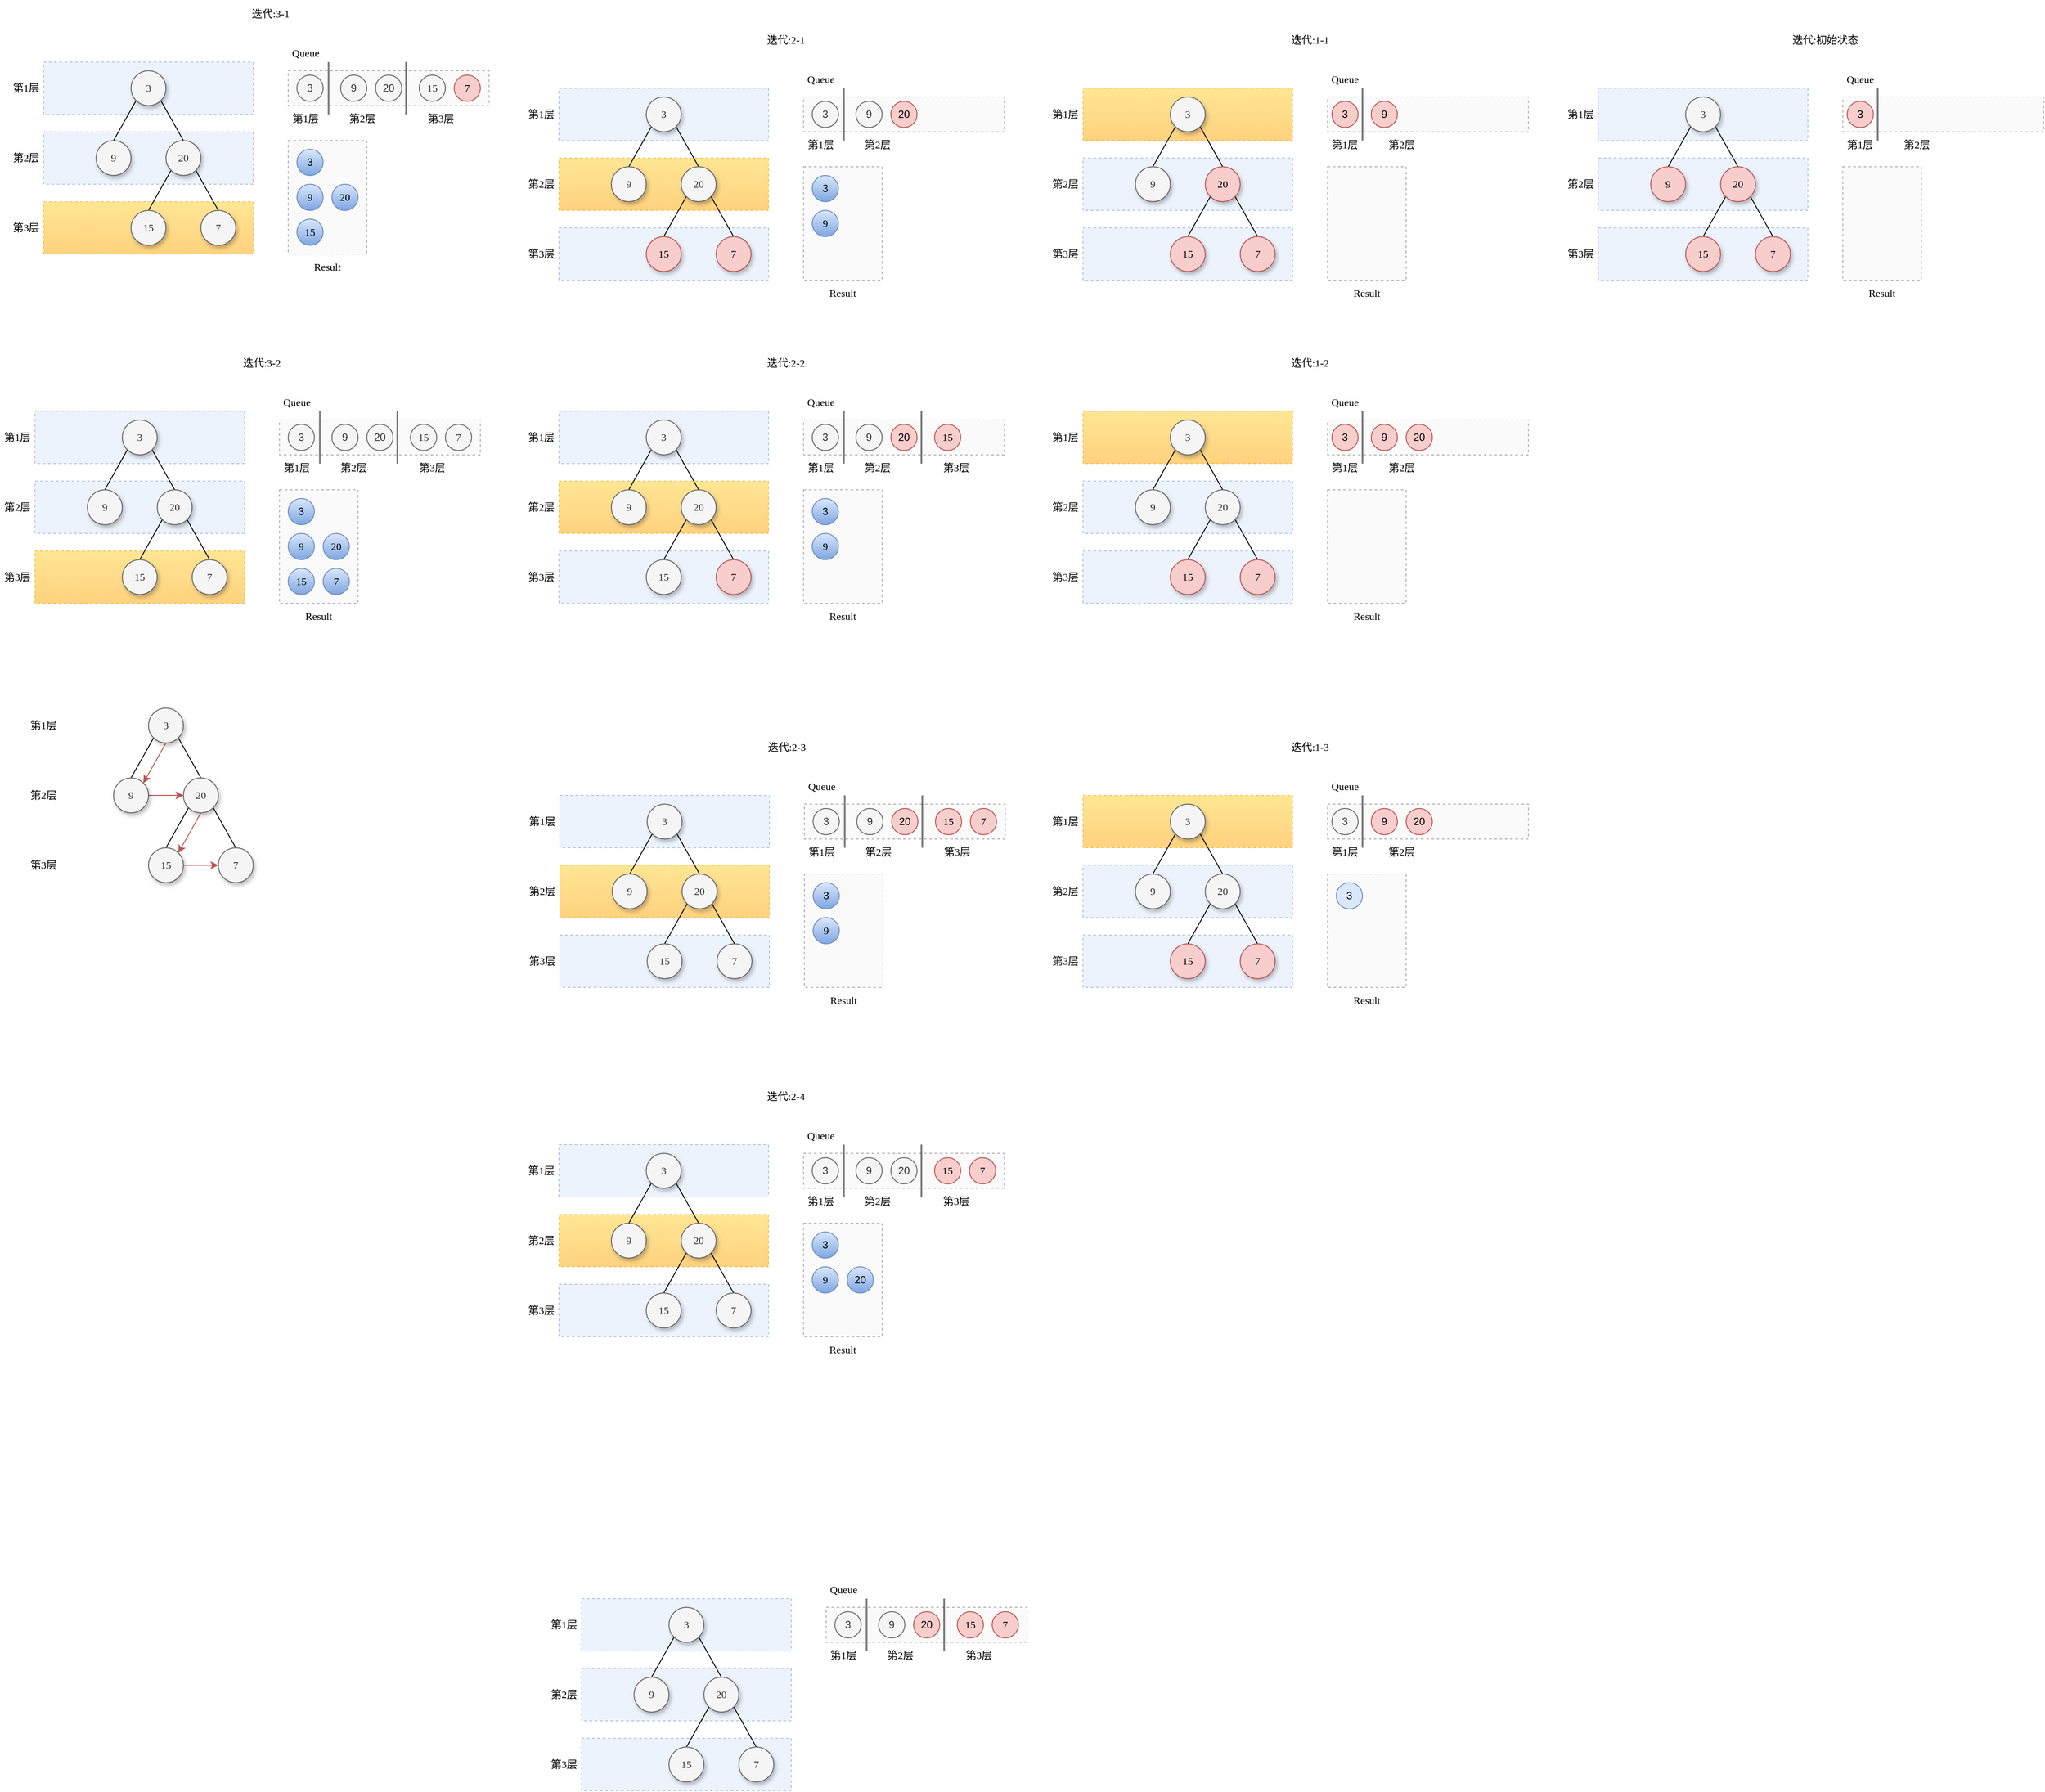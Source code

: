 <mxfile version="15.9.4" type="github">
  <diagram id="JakM4qNWl7hJP-m3ATIQ" name="第 1 页">
    <mxGraphModel dx="1296" dy="601" grid="1" gridSize="10" guides="1" tooltips="1" connect="1" arrows="1" fold="1" page="1" pageScale="1" pageWidth="827" pageHeight="1169" math="0" shadow="0">
      <root>
        <mxCell id="0" />
        <mxCell id="1" parent="0" />
        <mxCell id="oKhAJ4XqfEPKX5TirftQ-30" value="" style="rounded=0;whiteSpace=wrap;html=1;shadow=0;dashed=1;sketch=0;strokeColor=#666666;opacity=50;fillColor=#f5f5f5;fontColor=#333333;" vertex="1" parent="1">
          <mxGeometry x="420" y="280" width="90" height="130" as="geometry" />
        </mxCell>
        <mxCell id="oKhAJ4XqfEPKX5TirftQ-13" value="" style="rounded=0;whiteSpace=wrap;html=1;shadow=0;sketch=0;fillColor=#ffcd28;strokeColor=#d79b00;opacity=50;dashed=1;gradientColor=#ffa500;" vertex="1" parent="1">
          <mxGeometry x="140" y="350" width="240" height="60" as="geometry" />
        </mxCell>
        <mxCell id="oKhAJ4XqfEPKX5TirftQ-11" value="" style="rounded=0;whiteSpace=wrap;html=1;shadow=0;sketch=0;fillColor=#dae8fc;strokeColor=#6c8ebf;opacity=50;dashed=1;" vertex="1" parent="1">
          <mxGeometry x="140" y="270" width="240" height="60" as="geometry" />
        </mxCell>
        <mxCell id="oKhAJ4XqfEPKX5TirftQ-10" value="" style="rounded=0;whiteSpace=wrap;html=1;shadow=0;sketch=0;fillColor=#dae8fc;strokeColor=#6c8ebf;opacity=50;dashed=1;" vertex="1" parent="1">
          <mxGeometry x="140" y="190" width="240" height="60" as="geometry" />
        </mxCell>
        <mxCell id="oKhAJ4XqfEPKX5TirftQ-6" style="rounded=0;orthogonalLoop=1;jettySize=auto;html=1;exitX=0;exitY=1;exitDx=0;exitDy=0;entryX=0.5;entryY=0;entryDx=0;entryDy=0;endArrow=none;endFill=0;sketch=0;" edge="1" parent="1" source="oKhAJ4XqfEPKX5TirftQ-1" target="oKhAJ4XqfEPKX5TirftQ-2">
          <mxGeometry relative="1" as="geometry" />
        </mxCell>
        <mxCell id="oKhAJ4XqfEPKX5TirftQ-7" style="edgeStyle=none;rounded=0;orthogonalLoop=1;jettySize=auto;html=1;exitX=1;exitY=1;exitDx=0;exitDy=0;entryX=0.5;entryY=0;entryDx=0;entryDy=0;endArrow=none;endFill=0;sketch=0;" edge="1" parent="1" source="oKhAJ4XqfEPKX5TirftQ-1" target="oKhAJ4XqfEPKX5TirftQ-3">
          <mxGeometry relative="1" as="geometry" />
        </mxCell>
        <mxCell id="oKhAJ4XqfEPKX5TirftQ-1" value="&lt;font face=&quot;Comic Sans MS&quot;&gt;3&lt;/font&gt;" style="ellipse;whiteSpace=wrap;html=1;fillColor=#f5f5f5;strokeColor=#666666;shadow=1;fontColor=#333333;sketch=0;" vertex="1" parent="1">
          <mxGeometry x="240" y="200" width="40" height="40" as="geometry" />
        </mxCell>
        <mxCell id="oKhAJ4XqfEPKX5TirftQ-2" value="&lt;font face=&quot;Comic Sans MS&quot;&gt;9&lt;/font&gt;" style="ellipse;whiteSpace=wrap;html=1;fillColor=#f5f5f5;strokeColor=#666666;shadow=1;fontColor=#333333;sketch=0;" vertex="1" parent="1">
          <mxGeometry x="200" y="280" width="40" height="40" as="geometry" />
        </mxCell>
        <mxCell id="oKhAJ4XqfEPKX5TirftQ-8" style="edgeStyle=none;rounded=0;orthogonalLoop=1;jettySize=auto;html=1;exitX=0;exitY=1;exitDx=0;exitDy=0;entryX=0.5;entryY=0;entryDx=0;entryDy=0;endArrow=none;endFill=0;sketch=0;" edge="1" parent="1" source="oKhAJ4XqfEPKX5TirftQ-3" target="oKhAJ4XqfEPKX5TirftQ-4">
          <mxGeometry relative="1" as="geometry" />
        </mxCell>
        <mxCell id="oKhAJ4XqfEPKX5TirftQ-9" style="edgeStyle=none;rounded=0;orthogonalLoop=1;jettySize=auto;html=1;exitX=1;exitY=1;exitDx=0;exitDy=0;entryX=0.5;entryY=0;entryDx=0;entryDy=0;endArrow=none;endFill=0;sketch=0;" edge="1" parent="1" source="oKhAJ4XqfEPKX5TirftQ-3" target="oKhAJ4XqfEPKX5TirftQ-5">
          <mxGeometry relative="1" as="geometry" />
        </mxCell>
        <mxCell id="oKhAJ4XqfEPKX5TirftQ-3" value="&lt;font face=&quot;Comic Sans MS&quot;&gt;20&lt;/font&gt;" style="ellipse;whiteSpace=wrap;html=1;fillColor=#f5f5f5;strokeColor=#666666;shadow=1;fontColor=#333333;sketch=0;" vertex="1" parent="1">
          <mxGeometry x="280" y="280" width="40" height="40" as="geometry" />
        </mxCell>
        <mxCell id="oKhAJ4XqfEPKX5TirftQ-4" value="&lt;font face=&quot;Comic Sans MS&quot;&gt;15&lt;/font&gt;" style="ellipse;whiteSpace=wrap;html=1;fillColor=#f5f5f5;strokeColor=#666666;shadow=1;fontColor=#333333;sketch=0;" vertex="1" parent="1">
          <mxGeometry x="240" y="360" width="40" height="40" as="geometry" />
        </mxCell>
        <mxCell id="oKhAJ4XqfEPKX5TirftQ-5" value="&lt;font face=&quot;Comic Sans MS&quot;&gt;7&lt;/font&gt;" style="ellipse;whiteSpace=wrap;html=1;shadow=1;fillColor=#f5f5f5;fontColor=#333333;strokeColor=#666666;sketch=0;" vertex="1" parent="1">
          <mxGeometry x="320" y="360" width="40" height="40" as="geometry" />
        </mxCell>
        <mxCell id="oKhAJ4XqfEPKX5TirftQ-29" value="&lt;font face=&quot;Comic Sans MS&quot;&gt;Result&lt;/font&gt;" style="text;html=1;strokeColor=none;fillColor=none;align=center;verticalAlign=middle;whiteSpace=wrap;rounded=0;shadow=0;dashed=1;sketch=0;" vertex="1" parent="1">
          <mxGeometry x="420" y="410" width="90" height="30" as="geometry" />
        </mxCell>
        <mxCell id="oKhAJ4XqfEPKX5TirftQ-36" value="" style="rounded=0;whiteSpace=wrap;html=1;shadow=0;dashed=1;sketch=0;strokeColor=#666666;opacity=50;fillColor=#f5f5f5;fontColor=#333333;" vertex="1" parent="1">
          <mxGeometry x="420" y="200" width="230" height="40" as="geometry" />
        </mxCell>
        <mxCell id="oKhAJ4XqfEPKX5TirftQ-37" value="3" style="ellipse;whiteSpace=wrap;html=1;fillColor=#f5f5f5;strokeColor=#666666;shadow=0;fontColor=#333333;sketch=0;" vertex="1" parent="1">
          <mxGeometry x="430" y="205" width="30" height="30" as="geometry" />
        </mxCell>
        <mxCell id="oKhAJ4XqfEPKX5TirftQ-40" value="" style="line;strokeWidth=2;direction=south;html=1;perimeter=backbonePerimeter;points=[];outlineConnect=0;shadow=0;sketch=0;opacity=50;" vertex="1" parent="1">
          <mxGeometry x="452.5" y="190" width="27.5" height="60" as="geometry" />
        </mxCell>
        <mxCell id="oKhAJ4XqfEPKX5TirftQ-41" value="&lt;font face=&quot;Comic Sans MS&quot;&gt;Queue&lt;/font&gt;" style="text;html=1;strokeColor=none;fillColor=none;align=center;verticalAlign=middle;whiteSpace=wrap;rounded=0;shadow=0;sketch=0;opacity=50;" vertex="1" parent="1">
          <mxGeometry x="420" y="160" width="40" height="40" as="geometry" />
        </mxCell>
        <mxCell id="oKhAJ4XqfEPKX5TirftQ-42" value="&lt;font face=&quot;Comic Sans MS&quot;&gt;第1层&lt;/font&gt;" style="text;html=1;strokeColor=none;fillColor=none;align=center;verticalAlign=middle;whiteSpace=wrap;rounded=0;shadow=0;sketch=0;opacity=50;" vertex="1" parent="1">
          <mxGeometry x="420" y="240" width="40" height="30" as="geometry" />
        </mxCell>
        <mxCell id="oKhAJ4XqfEPKX5TirftQ-45" value="迭代:3-1" style="rounded=0;whiteSpace=wrap;html=1;shadow=0;sketch=0;fontFamily=Comic Sans MS;strokeColor=default;strokeWidth=1;opacity=0;" vertex="1" parent="1">
          <mxGeometry x="360" y="120" width="80" height="30" as="geometry" />
        </mxCell>
        <mxCell id="oKhAJ4XqfEPKX5TirftQ-46" value="9" style="ellipse;whiteSpace=wrap;html=1;fillColor=#f5f5f5;strokeColor=#666666;shadow=0;fontColor=#333333;sketch=0;" vertex="1" parent="1">
          <mxGeometry x="480" y="205" width="30" height="30" as="geometry" />
        </mxCell>
        <mxCell id="oKhAJ4XqfEPKX5TirftQ-47" value="20" style="ellipse;whiteSpace=wrap;html=1;fillColor=#f5f5f5;strokeColor=#666666;shadow=0;fontColor=#333333;sketch=0;" vertex="1" parent="1">
          <mxGeometry x="520" y="205" width="30" height="30" as="geometry" />
        </mxCell>
        <mxCell id="oKhAJ4XqfEPKX5TirftQ-48" value="" style="line;strokeWidth=2;direction=south;html=1;perimeter=backbonePerimeter;points=[];outlineConnect=0;shadow=0;sketch=0;opacity=50;" vertex="1" parent="1">
          <mxGeometry x="540" y="190" width="30" height="60" as="geometry" />
        </mxCell>
        <mxCell id="oKhAJ4XqfEPKX5TirftQ-49" value="&lt;font face=&quot;Comic Sans MS&quot;&gt;第2层&lt;/font&gt;" style="text;html=1;strokeColor=none;fillColor=none;align=center;verticalAlign=middle;whiteSpace=wrap;rounded=0;shadow=0;sketch=0;opacity=50;" vertex="1" parent="1">
          <mxGeometry x="460" y="240" width="90" height="30" as="geometry" />
        </mxCell>
        <mxCell id="oKhAJ4XqfEPKX5TirftQ-50" value="&lt;font face=&quot;Comic Sans MS&quot;&gt;第1层&lt;/font&gt;" style="text;html=1;strokeColor=none;fillColor=none;align=center;verticalAlign=middle;whiteSpace=wrap;rounded=0;shadow=0;sketch=0;opacity=50;" vertex="1" parent="1">
          <mxGeometry x="100" y="205" width="40" height="30" as="geometry" />
        </mxCell>
        <mxCell id="oKhAJ4XqfEPKX5TirftQ-51" value="&lt;font face=&quot;Comic Sans MS&quot;&gt;第2层&lt;/font&gt;" style="text;html=1;strokeColor=none;fillColor=none;align=center;verticalAlign=middle;whiteSpace=wrap;rounded=0;shadow=0;sketch=0;opacity=50;" vertex="1" parent="1">
          <mxGeometry x="100" y="282.5" width="40" height="35" as="geometry" />
        </mxCell>
        <mxCell id="oKhAJ4XqfEPKX5TirftQ-52" value="&lt;font face=&quot;Comic Sans MS&quot;&gt;第3层&lt;/font&gt;" style="text;html=1;strokeColor=none;fillColor=none;align=center;verticalAlign=middle;whiteSpace=wrap;rounded=0;shadow=0;sketch=0;opacity=50;" vertex="1" parent="1">
          <mxGeometry x="100" y="362.5" width="40" height="35" as="geometry" />
        </mxCell>
        <mxCell id="oKhAJ4XqfEPKX5TirftQ-53" value="3" style="ellipse;whiteSpace=wrap;html=1;fillColor=#dae8fc;strokeColor=#6c8ebf;shadow=0;sketch=0;gradientColor=#7ea6e0;" vertex="1" parent="1">
          <mxGeometry x="430" y="290" width="30" height="30" as="geometry" />
        </mxCell>
        <mxCell id="oKhAJ4XqfEPKX5TirftQ-56" value="&lt;font face=&quot;Comic Sans MS&quot;&gt;15&lt;/font&gt;" style="ellipse;whiteSpace=wrap;html=1;fillColor=#f5f5f5;strokeColor=#666666;shadow=0;sketch=0;fontColor=#333333;" vertex="1" parent="1">
          <mxGeometry x="570" y="205" width="30" height="30" as="geometry" />
        </mxCell>
        <mxCell id="oKhAJ4XqfEPKX5TirftQ-57" value="&lt;font face=&quot;Comic Sans MS&quot;&gt;7&lt;/font&gt;" style="ellipse;whiteSpace=wrap;html=1;fillColor=#f8cecc;strokeColor=#b85450;shadow=0;sketch=0;" vertex="1" parent="1">
          <mxGeometry x="610" y="205" width="30" height="30" as="geometry" />
        </mxCell>
        <mxCell id="oKhAJ4XqfEPKX5TirftQ-58" value="&lt;font face=&quot;Comic Sans MS&quot;&gt;第3层&lt;/font&gt;" style="text;html=1;strokeColor=none;fillColor=none;align=center;verticalAlign=middle;whiteSpace=wrap;rounded=0;shadow=0;sketch=0;opacity=50;" vertex="1" parent="1">
          <mxGeometry x="550" y="240" width="90" height="30" as="geometry" />
        </mxCell>
        <mxCell id="oKhAJ4XqfEPKX5TirftQ-59" value="&lt;font face=&quot;Comic Sans MS&quot;&gt;9&lt;/font&gt;" style="ellipse;whiteSpace=wrap;html=1;fillColor=#dae8fc;strokeColor=#6c8ebf;shadow=0;sketch=0;gradientColor=#7ea6e0;" vertex="1" parent="1">
          <mxGeometry x="430" y="330" width="30" height="30" as="geometry" />
        </mxCell>
        <mxCell id="oKhAJ4XqfEPKX5TirftQ-60" value="&lt;font face=&quot;Comic Sans MS&quot;&gt;20&lt;/font&gt;" style="ellipse;whiteSpace=wrap;html=1;fillColor=#dae8fc;strokeColor=#6c8ebf;shadow=0;sketch=0;gradientColor=#7ea6e0;" vertex="1" parent="1">
          <mxGeometry x="470" y="330" width="30" height="30" as="geometry" />
        </mxCell>
        <mxCell id="oKhAJ4XqfEPKX5TirftQ-63" value="" style="rounded=0;whiteSpace=wrap;html=1;shadow=0;dashed=1;sketch=0;strokeColor=#666666;opacity=50;fillColor=#f5f5f5;fontColor=#333333;" vertex="1" parent="1">
          <mxGeometry x="1010" y="680" width="90" height="130" as="geometry" />
        </mxCell>
        <mxCell id="oKhAJ4XqfEPKX5TirftQ-64" value="" style="rounded=0;whiteSpace=wrap;html=1;shadow=0;sketch=0;fillColor=#dae8fc;strokeColor=#6c8ebf;opacity=50;dashed=1;" vertex="1" parent="1">
          <mxGeometry x="730" y="750" width="240" height="60" as="geometry" />
        </mxCell>
        <mxCell id="oKhAJ4XqfEPKX5TirftQ-65" value="" style="rounded=0;whiteSpace=wrap;html=1;shadow=0;sketch=0;fillColor=#ffcd28;strokeColor=#d79b00;opacity=50;dashed=1;gradientColor=#ffa500;" vertex="1" parent="1">
          <mxGeometry x="730" y="670" width="240" height="60" as="geometry" />
        </mxCell>
        <mxCell id="oKhAJ4XqfEPKX5TirftQ-66" value="" style="rounded=0;whiteSpace=wrap;html=1;shadow=0;sketch=0;fillColor=#dae8fc;strokeColor=#6c8ebf;opacity=50;dashed=1;" vertex="1" parent="1">
          <mxGeometry x="730" y="590" width="240" height="60" as="geometry" />
        </mxCell>
        <mxCell id="oKhAJ4XqfEPKX5TirftQ-67" style="rounded=0;orthogonalLoop=1;jettySize=auto;html=1;exitX=0;exitY=1;exitDx=0;exitDy=0;entryX=0.5;entryY=0;entryDx=0;entryDy=0;endArrow=none;endFill=0;sketch=0;" edge="1" parent="1" source="oKhAJ4XqfEPKX5TirftQ-69" target="oKhAJ4XqfEPKX5TirftQ-70">
          <mxGeometry relative="1" as="geometry" />
        </mxCell>
        <mxCell id="oKhAJ4XqfEPKX5TirftQ-68" style="edgeStyle=none;rounded=0;orthogonalLoop=1;jettySize=auto;html=1;exitX=1;exitY=1;exitDx=0;exitDy=0;entryX=0.5;entryY=0;entryDx=0;entryDy=0;endArrow=none;endFill=0;sketch=0;" edge="1" parent="1" source="oKhAJ4XqfEPKX5TirftQ-69" target="oKhAJ4XqfEPKX5TirftQ-73">
          <mxGeometry relative="1" as="geometry" />
        </mxCell>
        <mxCell id="oKhAJ4XqfEPKX5TirftQ-69" value="&lt;font face=&quot;Comic Sans MS&quot;&gt;3&lt;/font&gt;" style="ellipse;whiteSpace=wrap;html=1;fillColor=#f5f5f5;strokeColor=#666666;shadow=1;fontColor=#333333;sketch=0;" vertex="1" parent="1">
          <mxGeometry x="830" y="600" width="40" height="40" as="geometry" />
        </mxCell>
        <mxCell id="oKhAJ4XqfEPKX5TirftQ-70" value="&lt;font face=&quot;Comic Sans MS&quot;&gt;9&lt;/font&gt;" style="ellipse;whiteSpace=wrap;html=1;fillColor=#f5f5f5;strokeColor=#666666;shadow=1;fontColor=#333333;sketch=0;" vertex="1" parent="1">
          <mxGeometry x="790" y="680" width="40" height="40" as="geometry" />
        </mxCell>
        <mxCell id="oKhAJ4XqfEPKX5TirftQ-71" style="edgeStyle=none;rounded=0;orthogonalLoop=1;jettySize=auto;html=1;exitX=0;exitY=1;exitDx=0;exitDy=0;entryX=0.5;entryY=0;entryDx=0;entryDy=0;endArrow=none;endFill=0;sketch=0;" edge="1" parent="1" source="oKhAJ4XqfEPKX5TirftQ-73" target="oKhAJ4XqfEPKX5TirftQ-74">
          <mxGeometry relative="1" as="geometry" />
        </mxCell>
        <mxCell id="oKhAJ4XqfEPKX5TirftQ-72" style="edgeStyle=none;rounded=0;orthogonalLoop=1;jettySize=auto;html=1;exitX=1;exitY=1;exitDx=0;exitDy=0;entryX=0.5;entryY=0;entryDx=0;entryDy=0;endArrow=none;endFill=0;sketch=0;" edge="1" parent="1" source="oKhAJ4XqfEPKX5TirftQ-73" target="oKhAJ4XqfEPKX5TirftQ-75">
          <mxGeometry relative="1" as="geometry" />
        </mxCell>
        <mxCell id="oKhAJ4XqfEPKX5TirftQ-73" value="&lt;font face=&quot;Comic Sans MS&quot;&gt;20&lt;/font&gt;" style="ellipse;whiteSpace=wrap;html=1;fillColor=#f5f5f5;strokeColor=#666666;shadow=1;fontColor=#333333;sketch=0;" vertex="1" parent="1">
          <mxGeometry x="870" y="680" width="40" height="40" as="geometry" />
        </mxCell>
        <mxCell id="oKhAJ4XqfEPKX5TirftQ-74" value="&lt;font face=&quot;Comic Sans MS&quot;&gt;15&lt;/font&gt;" style="ellipse;whiteSpace=wrap;html=1;fillColor=#f5f5f5;strokeColor=#666666;shadow=1;fontColor=#333333;sketch=0;" vertex="1" parent="1">
          <mxGeometry x="830" y="760" width="40" height="40" as="geometry" />
        </mxCell>
        <mxCell id="oKhAJ4XqfEPKX5TirftQ-75" value="&lt;font face=&quot;Comic Sans MS&quot;&gt;7&lt;/font&gt;" style="ellipse;whiteSpace=wrap;html=1;shadow=1;fillColor=#f8cecc;strokeColor=#b85450;sketch=0;" vertex="1" parent="1">
          <mxGeometry x="910" y="760" width="40" height="40" as="geometry" />
        </mxCell>
        <mxCell id="oKhAJ4XqfEPKX5TirftQ-76" value="&lt;font face=&quot;Comic Sans MS&quot;&gt;Result&lt;/font&gt;" style="text;html=1;strokeColor=none;fillColor=none;align=center;verticalAlign=middle;whiteSpace=wrap;rounded=0;shadow=0;dashed=1;sketch=0;" vertex="1" parent="1">
          <mxGeometry x="1010" y="810" width="90" height="30" as="geometry" />
        </mxCell>
        <mxCell id="oKhAJ4XqfEPKX5TirftQ-77" value="" style="rounded=0;whiteSpace=wrap;html=1;shadow=0;dashed=1;sketch=0;strokeColor=#666666;opacity=50;fillColor=#f5f5f5;fontColor=#333333;" vertex="1" parent="1">
          <mxGeometry x="1010" y="600" width="230" height="40" as="geometry" />
        </mxCell>
        <mxCell id="oKhAJ4XqfEPKX5TirftQ-78" value="3" style="ellipse;whiteSpace=wrap;html=1;fillColor=#f5f5f5;strokeColor=#666666;shadow=0;fontColor=#333333;sketch=0;" vertex="1" parent="1">
          <mxGeometry x="1020" y="605" width="30" height="30" as="geometry" />
        </mxCell>
        <mxCell id="oKhAJ4XqfEPKX5TirftQ-79" value="" style="line;strokeWidth=2;direction=south;html=1;perimeter=backbonePerimeter;points=[];outlineConnect=0;shadow=0;sketch=0;opacity=50;" vertex="1" parent="1">
          <mxGeometry x="1042.5" y="590" width="27.5" height="60" as="geometry" />
        </mxCell>
        <mxCell id="oKhAJ4XqfEPKX5TirftQ-80" value="&lt;font face=&quot;Comic Sans MS&quot;&gt;Queue&lt;/font&gt;" style="text;html=1;strokeColor=none;fillColor=none;align=center;verticalAlign=middle;whiteSpace=wrap;rounded=0;shadow=0;sketch=0;opacity=50;" vertex="1" parent="1">
          <mxGeometry x="1010" y="560" width="40" height="40" as="geometry" />
        </mxCell>
        <mxCell id="oKhAJ4XqfEPKX5TirftQ-81" value="&lt;font face=&quot;Comic Sans MS&quot;&gt;第1层&lt;/font&gt;" style="text;html=1;strokeColor=none;fillColor=none;align=center;verticalAlign=middle;whiteSpace=wrap;rounded=0;shadow=0;sketch=0;opacity=50;" vertex="1" parent="1">
          <mxGeometry x="1010" y="640" width="40" height="30" as="geometry" />
        </mxCell>
        <mxCell id="oKhAJ4XqfEPKX5TirftQ-82" value="迭代:2-2" style="rounded=0;whiteSpace=wrap;html=1;shadow=0;sketch=0;fontFamily=Comic Sans MS;strokeColor=default;strokeWidth=1;opacity=0;" vertex="1" parent="1">
          <mxGeometry x="950" y="520" width="80" height="30" as="geometry" />
        </mxCell>
        <mxCell id="oKhAJ4XqfEPKX5TirftQ-83" value="9" style="ellipse;whiteSpace=wrap;html=1;fillColor=#f5f5f5;strokeColor=#666666;shadow=0;fontColor=#333333;sketch=0;" vertex="1" parent="1">
          <mxGeometry x="1070" y="605" width="30" height="30" as="geometry" />
        </mxCell>
        <mxCell id="oKhAJ4XqfEPKX5TirftQ-84" value="20" style="ellipse;whiteSpace=wrap;html=1;fillColor=#f8cecc;strokeColor=#b85450;shadow=0;sketch=0;" vertex="1" parent="1">
          <mxGeometry x="1110" y="605" width="30" height="30" as="geometry" />
        </mxCell>
        <mxCell id="oKhAJ4XqfEPKX5TirftQ-85" value="" style="line;strokeWidth=2;direction=south;html=1;perimeter=backbonePerimeter;points=[];outlineConnect=0;shadow=0;sketch=0;opacity=50;" vertex="1" parent="1">
          <mxGeometry x="1130" y="590" width="30" height="60" as="geometry" />
        </mxCell>
        <mxCell id="oKhAJ4XqfEPKX5TirftQ-86" value="&lt;font face=&quot;Comic Sans MS&quot;&gt;第2层&lt;/font&gt;" style="text;html=1;strokeColor=none;fillColor=none;align=center;verticalAlign=middle;whiteSpace=wrap;rounded=0;shadow=0;sketch=0;opacity=50;" vertex="1" parent="1">
          <mxGeometry x="1050" y="640" width="90" height="30" as="geometry" />
        </mxCell>
        <mxCell id="oKhAJ4XqfEPKX5TirftQ-87" value="&lt;font face=&quot;Comic Sans MS&quot;&gt;第1层&lt;/font&gt;" style="text;html=1;strokeColor=none;fillColor=none;align=center;verticalAlign=middle;whiteSpace=wrap;rounded=0;shadow=0;sketch=0;opacity=50;" vertex="1" parent="1">
          <mxGeometry x="690" y="605" width="40" height="30" as="geometry" />
        </mxCell>
        <mxCell id="oKhAJ4XqfEPKX5TirftQ-88" value="&lt;font face=&quot;Comic Sans MS&quot;&gt;第2层&lt;/font&gt;" style="text;html=1;strokeColor=none;fillColor=none;align=center;verticalAlign=middle;whiteSpace=wrap;rounded=0;shadow=0;sketch=0;opacity=50;" vertex="1" parent="1">
          <mxGeometry x="690" y="682.5" width="40" height="35" as="geometry" />
        </mxCell>
        <mxCell id="oKhAJ4XqfEPKX5TirftQ-89" value="&lt;font face=&quot;Comic Sans MS&quot;&gt;第3层&lt;/font&gt;" style="text;html=1;strokeColor=none;fillColor=none;align=center;verticalAlign=middle;whiteSpace=wrap;rounded=0;shadow=0;sketch=0;opacity=50;" vertex="1" parent="1">
          <mxGeometry x="690" y="762.5" width="40" height="35" as="geometry" />
        </mxCell>
        <mxCell id="oKhAJ4XqfEPKX5TirftQ-90" value="3" style="ellipse;whiteSpace=wrap;html=1;fillColor=#dae8fc;strokeColor=#6c8ebf;shadow=0;sketch=0;gradientColor=#7ea6e0;" vertex="1" parent="1">
          <mxGeometry x="1020" y="690" width="30" height="30" as="geometry" />
        </mxCell>
        <mxCell id="oKhAJ4XqfEPKX5TirftQ-91" value="&lt;font face=&quot;Comic Sans MS&quot;&gt;15&lt;/font&gt;" style="ellipse;whiteSpace=wrap;html=1;fillColor=#f8cecc;strokeColor=#b85450;shadow=0;sketch=0;" vertex="1" parent="1">
          <mxGeometry x="1160" y="605" width="30" height="30" as="geometry" />
        </mxCell>
        <mxCell id="oKhAJ4XqfEPKX5TirftQ-93" value="&lt;font face=&quot;Comic Sans MS&quot;&gt;第3层&lt;/font&gt;" style="text;html=1;strokeColor=none;fillColor=none;align=center;verticalAlign=middle;whiteSpace=wrap;rounded=0;shadow=0;sketch=0;opacity=50;" vertex="1" parent="1">
          <mxGeometry x="1140" y="640" width="90" height="30" as="geometry" />
        </mxCell>
        <mxCell id="oKhAJ4XqfEPKX5TirftQ-94" value="&lt;font face=&quot;Comic Sans MS&quot;&gt;9&lt;/font&gt;" style="ellipse;whiteSpace=wrap;html=1;fillColor=#dae8fc;strokeColor=#6c8ebf;shadow=0;sketch=0;gradientColor=#7ea6e0;" vertex="1" parent="1">
          <mxGeometry x="1020" y="730" width="30" height="30" as="geometry" />
        </mxCell>
        <mxCell id="oKhAJ4XqfEPKX5TirftQ-98" value="" style="rounded=0;whiteSpace=wrap;html=1;shadow=0;dashed=1;sketch=0;strokeColor=#666666;opacity=50;fillColor=#f5f5f5;fontColor=#333333;" vertex="1" parent="1">
          <mxGeometry x="1610" y="680" width="90" height="130" as="geometry" />
        </mxCell>
        <mxCell id="oKhAJ4XqfEPKX5TirftQ-99" value="" style="rounded=0;whiteSpace=wrap;html=1;shadow=0;sketch=0;fillColor=#dae8fc;strokeColor=#6c8ebf;opacity=50;dashed=1;" vertex="1" parent="1">
          <mxGeometry x="1330" y="750" width="240" height="60" as="geometry" />
        </mxCell>
        <mxCell id="oKhAJ4XqfEPKX5TirftQ-100" value="" style="rounded=0;whiteSpace=wrap;html=1;shadow=0;sketch=0;fillColor=#dae8fc;strokeColor=#6c8ebf;opacity=50;dashed=1;" vertex="1" parent="1">
          <mxGeometry x="1330" y="670" width="240" height="60" as="geometry" />
        </mxCell>
        <mxCell id="oKhAJ4XqfEPKX5TirftQ-101" value="" style="rounded=0;whiteSpace=wrap;html=1;shadow=0;sketch=0;fillColor=#ffcd28;strokeColor=#d79b00;opacity=50;dashed=1;gradientColor=#ffa500;" vertex="1" parent="1">
          <mxGeometry x="1330" y="590" width="240" height="60" as="geometry" />
        </mxCell>
        <mxCell id="oKhAJ4XqfEPKX5TirftQ-102" style="rounded=0;orthogonalLoop=1;jettySize=auto;html=1;exitX=0;exitY=1;exitDx=0;exitDy=0;entryX=0.5;entryY=0;entryDx=0;entryDy=0;endArrow=none;endFill=0;" edge="1" parent="1" source="oKhAJ4XqfEPKX5TirftQ-104" target="oKhAJ4XqfEPKX5TirftQ-105">
          <mxGeometry relative="1" as="geometry" />
        </mxCell>
        <mxCell id="oKhAJ4XqfEPKX5TirftQ-103" style="edgeStyle=none;rounded=0;orthogonalLoop=1;jettySize=auto;html=1;exitX=1;exitY=1;exitDx=0;exitDy=0;entryX=0.5;entryY=0;entryDx=0;entryDy=0;endArrow=none;endFill=0;" edge="1" parent="1" source="oKhAJ4XqfEPKX5TirftQ-104" target="oKhAJ4XqfEPKX5TirftQ-108">
          <mxGeometry relative="1" as="geometry" />
        </mxCell>
        <mxCell id="oKhAJ4XqfEPKX5TirftQ-104" value="&lt;font face=&quot;Comic Sans MS&quot;&gt;3&lt;/font&gt;" style="ellipse;whiteSpace=wrap;html=1;fillColor=#f5f5f5;strokeColor=#666666;shadow=1;fontColor=#333333;" vertex="1" parent="1">
          <mxGeometry x="1430" y="600" width="40" height="40" as="geometry" />
        </mxCell>
        <mxCell id="oKhAJ4XqfEPKX5TirftQ-105" value="&lt;font face=&quot;Comic Sans MS&quot;&gt;9&lt;/font&gt;" style="ellipse;whiteSpace=wrap;html=1;fillColor=#f5f5f5;strokeColor=#666666;shadow=1;fontColor=#333333;" vertex="1" parent="1">
          <mxGeometry x="1390" y="680" width="40" height="40" as="geometry" />
        </mxCell>
        <mxCell id="oKhAJ4XqfEPKX5TirftQ-106" style="edgeStyle=none;rounded=0;orthogonalLoop=1;jettySize=auto;html=1;exitX=0;exitY=1;exitDx=0;exitDy=0;entryX=0.5;entryY=0;entryDx=0;entryDy=0;endArrow=none;endFill=0;" edge="1" parent="1" source="oKhAJ4XqfEPKX5TirftQ-108" target="oKhAJ4XqfEPKX5TirftQ-109">
          <mxGeometry relative="1" as="geometry" />
        </mxCell>
        <mxCell id="oKhAJ4XqfEPKX5TirftQ-107" style="edgeStyle=none;rounded=0;orthogonalLoop=1;jettySize=auto;html=1;exitX=1;exitY=1;exitDx=0;exitDy=0;entryX=0.5;entryY=0;entryDx=0;entryDy=0;endArrow=none;endFill=0;" edge="1" parent="1" source="oKhAJ4XqfEPKX5TirftQ-108" target="oKhAJ4XqfEPKX5TirftQ-110">
          <mxGeometry relative="1" as="geometry" />
        </mxCell>
        <mxCell id="oKhAJ4XqfEPKX5TirftQ-108" value="&lt;font face=&quot;Comic Sans MS&quot;&gt;20&lt;/font&gt;" style="ellipse;whiteSpace=wrap;html=1;fillColor=#f5f5f5;strokeColor=#666666;shadow=1;fontColor=#333333;" vertex="1" parent="1">
          <mxGeometry x="1470" y="680" width="40" height="40" as="geometry" />
        </mxCell>
        <mxCell id="oKhAJ4XqfEPKX5TirftQ-109" value="&lt;font face=&quot;Comic Sans MS&quot;&gt;15&lt;/font&gt;" style="ellipse;whiteSpace=wrap;html=1;fillColor=#f8cecc;strokeColor=#b85450;shadow=1;" vertex="1" parent="1">
          <mxGeometry x="1430" y="760" width="40" height="40" as="geometry" />
        </mxCell>
        <mxCell id="oKhAJ4XqfEPKX5TirftQ-110" value="&lt;font face=&quot;Comic Sans MS&quot;&gt;7&lt;/font&gt;" style="ellipse;whiteSpace=wrap;html=1;shadow=1;fillColor=#f8cecc;strokeColor=#b85450;" vertex="1" parent="1">
          <mxGeometry x="1510" y="760" width="40" height="40" as="geometry" />
        </mxCell>
        <mxCell id="oKhAJ4XqfEPKX5TirftQ-111" value="&lt;font face=&quot;Comic Sans MS&quot;&gt;Result&lt;/font&gt;" style="text;html=1;strokeColor=none;fillColor=none;align=center;verticalAlign=middle;whiteSpace=wrap;rounded=0;shadow=0;dashed=1;sketch=0;" vertex="1" parent="1">
          <mxGeometry x="1610" y="810" width="90" height="30" as="geometry" />
        </mxCell>
        <mxCell id="oKhAJ4XqfEPKX5TirftQ-112" value="" style="rounded=0;whiteSpace=wrap;html=1;shadow=0;dashed=1;sketch=0;strokeColor=#666666;opacity=50;fillColor=#f5f5f5;fontColor=#333333;" vertex="1" parent="1">
          <mxGeometry x="1610" y="600" width="230" height="40" as="geometry" />
        </mxCell>
        <mxCell id="oKhAJ4XqfEPKX5TirftQ-113" value="3" style="ellipse;whiteSpace=wrap;html=1;fillColor=#f8cecc;strokeColor=#b85450;shadow=0;" vertex="1" parent="1">
          <mxGeometry x="1615" y="605" width="30" height="30" as="geometry" />
        </mxCell>
        <mxCell id="oKhAJ4XqfEPKX5TirftQ-114" value="" style="line;strokeWidth=2;direction=south;html=1;perimeter=backbonePerimeter;points=[];outlineConnect=0;shadow=0;sketch=0;opacity=50;" vertex="1" parent="1">
          <mxGeometry x="1642.5" y="590" width="15" height="60" as="geometry" />
        </mxCell>
        <mxCell id="oKhAJ4XqfEPKX5TirftQ-115" value="&lt;font face=&quot;Comic Sans MS&quot;&gt;Queue&lt;/font&gt;" style="text;html=1;strokeColor=none;fillColor=none;align=center;verticalAlign=middle;whiteSpace=wrap;rounded=0;shadow=0;sketch=0;opacity=50;" vertex="1" parent="1">
          <mxGeometry x="1610" y="560" width="40" height="40" as="geometry" />
        </mxCell>
        <mxCell id="oKhAJ4XqfEPKX5TirftQ-116" value="&lt;font face=&quot;Comic Sans MS&quot;&gt;第1层&lt;/font&gt;" style="text;html=1;strokeColor=none;fillColor=none;align=center;verticalAlign=middle;whiteSpace=wrap;rounded=0;shadow=0;sketch=0;opacity=50;" vertex="1" parent="1">
          <mxGeometry x="1610" y="640" width="40" height="30" as="geometry" />
        </mxCell>
        <mxCell id="oKhAJ4XqfEPKX5TirftQ-117" value="迭代:1-2" style="rounded=0;whiteSpace=wrap;html=1;shadow=0;sketch=0;fontFamily=Comic Sans MS;strokeColor=default;strokeWidth=1;opacity=0;" vertex="1" parent="1">
          <mxGeometry x="1550" y="520" width="80" height="30" as="geometry" />
        </mxCell>
        <mxCell id="oKhAJ4XqfEPKX5TirftQ-118" value="9" style="ellipse;whiteSpace=wrap;html=1;fillColor=#f8cecc;strokeColor=#b85450;shadow=0;" vertex="1" parent="1">
          <mxGeometry x="1660" y="605" width="30" height="30" as="geometry" />
        </mxCell>
        <mxCell id="oKhAJ4XqfEPKX5TirftQ-119" value="20" style="ellipse;whiteSpace=wrap;html=1;fillColor=#f8cecc;strokeColor=#b85450;shadow=0;" vertex="1" parent="1">
          <mxGeometry x="1700" y="605" width="30" height="30" as="geometry" />
        </mxCell>
        <mxCell id="oKhAJ4XqfEPKX5TirftQ-121" value="&lt;font face=&quot;Comic Sans MS&quot;&gt;第2层&lt;/font&gt;" style="text;html=1;strokeColor=none;fillColor=none;align=center;verticalAlign=middle;whiteSpace=wrap;rounded=0;shadow=0;sketch=0;opacity=50;" vertex="1" parent="1">
          <mxGeometry x="1650" y="640" width="90" height="30" as="geometry" />
        </mxCell>
        <mxCell id="oKhAJ4XqfEPKX5TirftQ-122" value="&lt;font face=&quot;Comic Sans MS&quot;&gt;第1层&lt;/font&gt;" style="text;html=1;strokeColor=none;fillColor=none;align=center;verticalAlign=middle;whiteSpace=wrap;rounded=0;shadow=0;sketch=0;opacity=50;" vertex="1" parent="1">
          <mxGeometry x="1290" y="605" width="40" height="30" as="geometry" />
        </mxCell>
        <mxCell id="oKhAJ4XqfEPKX5TirftQ-123" value="&lt;font face=&quot;Comic Sans MS&quot;&gt;第2层&lt;/font&gt;" style="text;html=1;strokeColor=none;fillColor=none;align=center;verticalAlign=middle;whiteSpace=wrap;rounded=0;shadow=0;sketch=0;opacity=50;" vertex="1" parent="1">
          <mxGeometry x="1290" y="682.5" width="40" height="35" as="geometry" />
        </mxCell>
        <mxCell id="oKhAJ4XqfEPKX5TirftQ-124" value="&lt;font face=&quot;Comic Sans MS&quot;&gt;第3层&lt;/font&gt;" style="text;html=1;strokeColor=none;fillColor=none;align=center;verticalAlign=middle;whiteSpace=wrap;rounded=0;shadow=0;sketch=0;opacity=50;" vertex="1" parent="1">
          <mxGeometry x="1290" y="762.5" width="40" height="35" as="geometry" />
        </mxCell>
        <mxCell id="oKhAJ4XqfEPKX5TirftQ-131" value="" style="rounded=0;whiteSpace=wrap;html=1;shadow=0;dashed=1;sketch=0;strokeColor=#666666;opacity=50;fillColor=#f5f5f5;fontColor=#333333;" vertex="1" parent="1">
          <mxGeometry x="2200" y="310" width="90" height="130" as="geometry" />
        </mxCell>
        <mxCell id="oKhAJ4XqfEPKX5TirftQ-132" value="" style="rounded=0;whiteSpace=wrap;html=1;shadow=0;sketch=0;fillColor=#dae8fc;strokeColor=#6c8ebf;opacity=50;dashed=1;" vertex="1" parent="1">
          <mxGeometry x="1920" y="380" width="240" height="60" as="geometry" />
        </mxCell>
        <mxCell id="oKhAJ4XqfEPKX5TirftQ-133" value="" style="rounded=0;whiteSpace=wrap;html=1;shadow=0;sketch=0;fillColor=#dae8fc;strokeColor=#6c8ebf;opacity=50;dashed=1;" vertex="1" parent="1">
          <mxGeometry x="1920" y="300" width="240" height="60" as="geometry" />
        </mxCell>
        <mxCell id="oKhAJ4XqfEPKX5TirftQ-134" value="" style="rounded=0;whiteSpace=wrap;html=1;shadow=0;sketch=0;fillColor=#dae8fc;strokeColor=#6c8ebf;opacity=50;dashed=1;" vertex="1" parent="1">
          <mxGeometry x="1920" y="220" width="240" height="60" as="geometry" />
        </mxCell>
        <mxCell id="oKhAJ4XqfEPKX5TirftQ-135" style="rounded=0;orthogonalLoop=1;jettySize=auto;html=1;exitX=0;exitY=1;exitDx=0;exitDy=0;entryX=0.5;entryY=0;entryDx=0;entryDy=0;endArrow=none;endFill=0;sketch=0;" edge="1" parent="1" source="oKhAJ4XqfEPKX5TirftQ-137" target="oKhAJ4XqfEPKX5TirftQ-138">
          <mxGeometry relative="1" as="geometry" />
        </mxCell>
        <mxCell id="oKhAJ4XqfEPKX5TirftQ-136" style="edgeStyle=none;rounded=0;orthogonalLoop=1;jettySize=auto;html=1;exitX=1;exitY=1;exitDx=0;exitDy=0;entryX=0.5;entryY=0;entryDx=0;entryDy=0;endArrow=none;endFill=0;sketch=0;" edge="1" parent="1" source="oKhAJ4XqfEPKX5TirftQ-137" target="oKhAJ4XqfEPKX5TirftQ-141">
          <mxGeometry relative="1" as="geometry" />
        </mxCell>
        <mxCell id="oKhAJ4XqfEPKX5TirftQ-137" value="&lt;font face=&quot;Comic Sans MS&quot;&gt;3&lt;/font&gt;" style="ellipse;whiteSpace=wrap;html=1;fillColor=#f5f5f5;strokeColor=#666666;shadow=1;fontColor=#333333;sketch=0;" vertex="1" parent="1">
          <mxGeometry x="2020" y="230" width="40" height="40" as="geometry" />
        </mxCell>
        <mxCell id="oKhAJ4XqfEPKX5TirftQ-138" value="&lt;font face=&quot;Comic Sans MS&quot;&gt;9&lt;/font&gt;" style="ellipse;whiteSpace=wrap;html=1;fillColor=#f8cecc;strokeColor=#b85450;shadow=1;sketch=0;" vertex="1" parent="1">
          <mxGeometry x="1980" y="310" width="40" height="40" as="geometry" />
        </mxCell>
        <mxCell id="oKhAJ4XqfEPKX5TirftQ-139" style="edgeStyle=none;rounded=0;orthogonalLoop=1;jettySize=auto;html=1;exitX=0;exitY=1;exitDx=0;exitDy=0;entryX=0.5;entryY=0;entryDx=0;entryDy=0;endArrow=none;endFill=0;sketch=0;" edge="1" parent="1" source="oKhAJ4XqfEPKX5TirftQ-141" target="oKhAJ4XqfEPKX5TirftQ-142">
          <mxGeometry relative="1" as="geometry" />
        </mxCell>
        <mxCell id="oKhAJ4XqfEPKX5TirftQ-140" style="edgeStyle=none;rounded=0;orthogonalLoop=1;jettySize=auto;html=1;exitX=1;exitY=1;exitDx=0;exitDy=0;entryX=0.5;entryY=0;entryDx=0;entryDy=0;endArrow=none;endFill=0;sketch=0;" edge="1" parent="1" source="oKhAJ4XqfEPKX5TirftQ-141" target="oKhAJ4XqfEPKX5TirftQ-143">
          <mxGeometry relative="1" as="geometry" />
        </mxCell>
        <mxCell id="oKhAJ4XqfEPKX5TirftQ-141" value="&lt;font face=&quot;Comic Sans MS&quot;&gt;20&lt;/font&gt;" style="ellipse;whiteSpace=wrap;html=1;fillColor=#f8cecc;strokeColor=#b85450;shadow=1;sketch=0;" vertex="1" parent="1">
          <mxGeometry x="2060" y="310" width="40" height="40" as="geometry" />
        </mxCell>
        <mxCell id="oKhAJ4XqfEPKX5TirftQ-142" value="&lt;font face=&quot;Comic Sans MS&quot;&gt;15&lt;/font&gt;" style="ellipse;whiteSpace=wrap;html=1;fillColor=#f8cecc;strokeColor=#b85450;shadow=1;sketch=0;" vertex="1" parent="1">
          <mxGeometry x="2020" y="390" width="40" height="40" as="geometry" />
        </mxCell>
        <mxCell id="oKhAJ4XqfEPKX5TirftQ-143" value="&lt;font face=&quot;Comic Sans MS&quot;&gt;7&lt;/font&gt;" style="ellipse;whiteSpace=wrap;html=1;shadow=1;fillColor=#f8cecc;strokeColor=#b85450;sketch=0;" vertex="1" parent="1">
          <mxGeometry x="2100" y="390" width="40" height="40" as="geometry" />
        </mxCell>
        <mxCell id="oKhAJ4XqfEPKX5TirftQ-144" value="&lt;font face=&quot;Comic Sans MS&quot;&gt;Result&lt;/font&gt;" style="text;html=1;strokeColor=none;fillColor=none;align=center;verticalAlign=middle;whiteSpace=wrap;rounded=0;shadow=0;dashed=1;sketch=0;" vertex="1" parent="1">
          <mxGeometry x="2200" y="440" width="90" height="30" as="geometry" />
        </mxCell>
        <mxCell id="oKhAJ4XqfEPKX5TirftQ-145" value="" style="rounded=0;whiteSpace=wrap;html=1;shadow=0;dashed=1;sketch=0;strokeColor=#666666;opacity=50;fillColor=#f5f5f5;fontColor=#333333;" vertex="1" parent="1">
          <mxGeometry x="2200" y="230" width="230" height="40" as="geometry" />
        </mxCell>
        <mxCell id="oKhAJ4XqfEPKX5TirftQ-146" value="3" style="ellipse;whiteSpace=wrap;html=1;fillColor=#f8cecc;strokeColor=#b85450;shadow=0;" vertex="1" parent="1">
          <mxGeometry x="2205" y="235" width="30" height="30" as="geometry" />
        </mxCell>
        <mxCell id="oKhAJ4XqfEPKX5TirftQ-147" value="" style="line;strokeWidth=2;direction=south;html=1;perimeter=backbonePerimeter;points=[];outlineConnect=0;shadow=0;sketch=0;opacity=50;" vertex="1" parent="1">
          <mxGeometry x="2232.5" y="220" width="15" height="60" as="geometry" />
        </mxCell>
        <mxCell id="oKhAJ4XqfEPKX5TirftQ-148" value="&lt;font face=&quot;Comic Sans MS&quot;&gt;Queue&lt;/font&gt;" style="text;html=1;strokeColor=none;fillColor=none;align=center;verticalAlign=middle;whiteSpace=wrap;rounded=0;shadow=0;sketch=0;opacity=50;" vertex="1" parent="1">
          <mxGeometry x="2200" y="190" width="40" height="40" as="geometry" />
        </mxCell>
        <mxCell id="oKhAJ4XqfEPKX5TirftQ-149" value="&lt;font face=&quot;Comic Sans MS&quot;&gt;第1层&lt;/font&gt;" style="text;html=1;strokeColor=none;fillColor=none;align=center;verticalAlign=middle;whiteSpace=wrap;rounded=0;shadow=0;sketch=0;opacity=50;" vertex="1" parent="1">
          <mxGeometry x="2200" y="270" width="40" height="30" as="geometry" />
        </mxCell>
        <mxCell id="oKhAJ4XqfEPKX5TirftQ-150" value="迭代:初始状态" style="rounded=0;whiteSpace=wrap;html=1;shadow=0;sketch=0;fontFamily=Comic Sans MS;strokeColor=default;strokeWidth=1;opacity=0;" vertex="1" parent="1">
          <mxGeometry x="2140" y="150" width="80" height="30" as="geometry" />
        </mxCell>
        <mxCell id="oKhAJ4XqfEPKX5TirftQ-153" value="&lt;font face=&quot;Comic Sans MS&quot;&gt;第2层&lt;/font&gt;" style="text;html=1;strokeColor=none;fillColor=none;align=center;verticalAlign=middle;whiteSpace=wrap;rounded=0;shadow=0;sketch=0;opacity=50;" vertex="1" parent="1">
          <mxGeometry x="2240" y="270" width="90" height="30" as="geometry" />
        </mxCell>
        <mxCell id="oKhAJ4XqfEPKX5TirftQ-154" value="&lt;font face=&quot;Comic Sans MS&quot;&gt;第1层&lt;/font&gt;" style="text;html=1;strokeColor=none;fillColor=none;align=center;verticalAlign=middle;whiteSpace=wrap;rounded=0;shadow=0;sketch=0;opacity=50;" vertex="1" parent="1">
          <mxGeometry x="1880" y="235" width="40" height="30" as="geometry" />
        </mxCell>
        <mxCell id="oKhAJ4XqfEPKX5TirftQ-155" value="&lt;font face=&quot;Comic Sans MS&quot;&gt;第2层&lt;/font&gt;" style="text;html=1;strokeColor=none;fillColor=none;align=center;verticalAlign=middle;whiteSpace=wrap;rounded=0;shadow=0;sketch=0;opacity=50;" vertex="1" parent="1">
          <mxGeometry x="1880" y="312.5" width="40" height="35" as="geometry" />
        </mxCell>
        <mxCell id="oKhAJ4XqfEPKX5TirftQ-156" value="&lt;font face=&quot;Comic Sans MS&quot;&gt;第3层&lt;/font&gt;" style="text;html=1;strokeColor=none;fillColor=none;align=center;verticalAlign=middle;whiteSpace=wrap;rounded=0;shadow=0;sketch=0;opacity=50;" vertex="1" parent="1">
          <mxGeometry x="1880" y="392.5" width="40" height="35" as="geometry" />
        </mxCell>
        <mxCell id="oKhAJ4XqfEPKX5TirftQ-160" value="" style="rounded=0;whiteSpace=wrap;html=1;shadow=0;dashed=1;sketch=0;strokeColor=#666666;opacity=50;fillColor=#f5f5f5;fontColor=#333333;" vertex="1" parent="1">
          <mxGeometry x="1610" y="310" width="90" height="130" as="geometry" />
        </mxCell>
        <mxCell id="oKhAJ4XqfEPKX5TirftQ-161" value="" style="rounded=0;whiteSpace=wrap;html=1;shadow=0;sketch=0;fillColor=#dae8fc;strokeColor=#6c8ebf;opacity=50;dashed=1;" vertex="1" parent="1">
          <mxGeometry x="1330" y="380" width="240" height="60" as="geometry" />
        </mxCell>
        <mxCell id="oKhAJ4XqfEPKX5TirftQ-162" value="" style="rounded=0;whiteSpace=wrap;html=1;shadow=0;sketch=0;fillColor=#dae8fc;strokeColor=#6c8ebf;opacity=50;dashed=1;" vertex="1" parent="1">
          <mxGeometry x="1330" y="300" width="240" height="60" as="geometry" />
        </mxCell>
        <mxCell id="oKhAJ4XqfEPKX5TirftQ-163" value="" style="rounded=0;whiteSpace=wrap;html=1;shadow=0;sketch=0;fillColor=#ffcd28;strokeColor=#d79b00;opacity=50;dashed=1;gradientColor=#ffa500;" vertex="1" parent="1">
          <mxGeometry x="1330" y="220" width="240" height="60" as="geometry" />
        </mxCell>
        <mxCell id="oKhAJ4XqfEPKX5TirftQ-164" style="rounded=0;orthogonalLoop=1;jettySize=auto;html=1;exitX=0;exitY=1;exitDx=0;exitDy=0;entryX=0.5;entryY=0;entryDx=0;entryDy=0;endArrow=none;endFill=0;sketch=0;" edge="1" parent="1" source="oKhAJ4XqfEPKX5TirftQ-166" target="oKhAJ4XqfEPKX5TirftQ-167">
          <mxGeometry relative="1" as="geometry" />
        </mxCell>
        <mxCell id="oKhAJ4XqfEPKX5TirftQ-165" style="edgeStyle=none;rounded=0;orthogonalLoop=1;jettySize=auto;html=1;exitX=1;exitY=1;exitDx=0;exitDy=0;entryX=0.5;entryY=0;entryDx=0;entryDy=0;endArrow=none;endFill=0;sketch=0;" edge="1" parent="1" source="oKhAJ4XqfEPKX5TirftQ-166" target="oKhAJ4XqfEPKX5TirftQ-170">
          <mxGeometry relative="1" as="geometry" />
        </mxCell>
        <mxCell id="oKhAJ4XqfEPKX5TirftQ-166" value="&lt;font face=&quot;Comic Sans MS&quot;&gt;3&lt;/font&gt;" style="ellipse;whiteSpace=wrap;html=1;fillColor=#f5f5f5;strokeColor=#666666;shadow=1;fontColor=#333333;sketch=0;" vertex="1" parent="1">
          <mxGeometry x="1430" y="230" width="40" height="40" as="geometry" />
        </mxCell>
        <mxCell id="oKhAJ4XqfEPKX5TirftQ-167" value="&lt;font face=&quot;Comic Sans MS&quot;&gt;9&lt;/font&gt;" style="ellipse;whiteSpace=wrap;html=1;fillColor=#f5f5f5;strokeColor=#666666;shadow=1;fontColor=#333333;sketch=0;" vertex="1" parent="1">
          <mxGeometry x="1390" y="310" width="40" height="40" as="geometry" />
        </mxCell>
        <mxCell id="oKhAJ4XqfEPKX5TirftQ-168" style="edgeStyle=none;rounded=0;orthogonalLoop=1;jettySize=auto;html=1;exitX=0;exitY=1;exitDx=0;exitDy=0;entryX=0.5;entryY=0;entryDx=0;entryDy=0;endArrow=none;endFill=0;sketch=0;" edge="1" parent="1" source="oKhAJ4XqfEPKX5TirftQ-170" target="oKhAJ4XqfEPKX5TirftQ-171">
          <mxGeometry relative="1" as="geometry" />
        </mxCell>
        <mxCell id="oKhAJ4XqfEPKX5TirftQ-169" style="edgeStyle=none;rounded=0;orthogonalLoop=1;jettySize=auto;html=1;exitX=1;exitY=1;exitDx=0;exitDy=0;entryX=0.5;entryY=0;entryDx=0;entryDy=0;endArrow=none;endFill=0;sketch=0;" edge="1" parent="1" source="oKhAJ4XqfEPKX5TirftQ-170" target="oKhAJ4XqfEPKX5TirftQ-172">
          <mxGeometry relative="1" as="geometry" />
        </mxCell>
        <mxCell id="oKhAJ4XqfEPKX5TirftQ-170" value="&lt;font face=&quot;Comic Sans MS&quot;&gt;20&lt;/font&gt;" style="ellipse;whiteSpace=wrap;html=1;fillColor=#f8cecc;strokeColor=#b85450;shadow=1;sketch=0;" vertex="1" parent="1">
          <mxGeometry x="1470" y="310" width="40" height="40" as="geometry" />
        </mxCell>
        <mxCell id="oKhAJ4XqfEPKX5TirftQ-171" value="&lt;font face=&quot;Comic Sans MS&quot;&gt;15&lt;/font&gt;" style="ellipse;whiteSpace=wrap;html=1;fillColor=#f8cecc;strokeColor=#b85450;shadow=1;sketch=0;" vertex="1" parent="1">
          <mxGeometry x="1430" y="390" width="40" height="40" as="geometry" />
        </mxCell>
        <mxCell id="oKhAJ4XqfEPKX5TirftQ-172" value="&lt;font face=&quot;Comic Sans MS&quot;&gt;7&lt;/font&gt;" style="ellipse;whiteSpace=wrap;html=1;shadow=1;fillColor=#f8cecc;strokeColor=#b85450;sketch=0;" vertex="1" parent="1">
          <mxGeometry x="1510" y="390" width="40" height="40" as="geometry" />
        </mxCell>
        <mxCell id="oKhAJ4XqfEPKX5TirftQ-173" value="&lt;font face=&quot;Comic Sans MS&quot;&gt;Result&lt;/font&gt;" style="text;html=1;strokeColor=none;fillColor=none;align=center;verticalAlign=middle;whiteSpace=wrap;rounded=0;shadow=0;dashed=1;sketch=0;" vertex="1" parent="1">
          <mxGeometry x="1610" y="440" width="90" height="30" as="geometry" />
        </mxCell>
        <mxCell id="oKhAJ4XqfEPKX5TirftQ-174" value="" style="rounded=0;whiteSpace=wrap;html=1;shadow=0;dashed=1;sketch=0;strokeColor=#666666;opacity=50;fillColor=#f5f5f5;fontColor=#333333;" vertex="1" parent="1">
          <mxGeometry x="1610" y="230" width="230" height="40" as="geometry" />
        </mxCell>
        <mxCell id="oKhAJ4XqfEPKX5TirftQ-175" value="3" style="ellipse;whiteSpace=wrap;html=1;fillColor=#f8cecc;strokeColor=#b85450;shadow=0;sketch=0;" vertex="1" parent="1">
          <mxGeometry x="1615" y="235" width="30" height="30" as="geometry" />
        </mxCell>
        <mxCell id="oKhAJ4XqfEPKX5TirftQ-176" value="" style="line;strokeWidth=2;direction=south;html=1;perimeter=backbonePerimeter;points=[];outlineConnect=0;shadow=0;sketch=0;opacity=50;" vertex="1" parent="1">
          <mxGeometry x="1642.5" y="220" width="15" height="60" as="geometry" />
        </mxCell>
        <mxCell id="oKhAJ4XqfEPKX5TirftQ-177" value="&lt;font face=&quot;Comic Sans MS&quot;&gt;Queue&lt;/font&gt;" style="text;html=1;strokeColor=none;fillColor=none;align=center;verticalAlign=middle;whiteSpace=wrap;rounded=0;shadow=0;sketch=0;opacity=50;" vertex="1" parent="1">
          <mxGeometry x="1610" y="190" width="40" height="40" as="geometry" />
        </mxCell>
        <mxCell id="oKhAJ4XqfEPKX5TirftQ-178" value="&lt;font face=&quot;Comic Sans MS&quot;&gt;第1层&lt;/font&gt;" style="text;html=1;strokeColor=none;fillColor=none;align=center;verticalAlign=middle;whiteSpace=wrap;rounded=0;shadow=0;sketch=0;opacity=50;" vertex="1" parent="1">
          <mxGeometry x="1610" y="270" width="40" height="30" as="geometry" />
        </mxCell>
        <mxCell id="oKhAJ4XqfEPKX5TirftQ-179" value="迭代:1-1" style="rounded=0;whiteSpace=wrap;html=1;shadow=0;sketch=0;fontFamily=Comic Sans MS;strokeColor=default;strokeWidth=1;opacity=0;" vertex="1" parent="1">
          <mxGeometry x="1550" y="150" width="80" height="30" as="geometry" />
        </mxCell>
        <mxCell id="oKhAJ4XqfEPKX5TirftQ-180" value="9" style="ellipse;whiteSpace=wrap;html=1;fillColor=#f8cecc;strokeColor=#b85450;shadow=0;sketch=0;" vertex="1" parent="1">
          <mxGeometry x="1660" y="235" width="30" height="30" as="geometry" />
        </mxCell>
        <mxCell id="oKhAJ4XqfEPKX5TirftQ-182" value="&lt;font face=&quot;Comic Sans MS&quot;&gt;第2层&lt;/font&gt;" style="text;html=1;strokeColor=none;fillColor=none;align=center;verticalAlign=middle;whiteSpace=wrap;rounded=0;shadow=0;sketch=0;opacity=50;" vertex="1" parent="1">
          <mxGeometry x="1650" y="270" width="90" height="30" as="geometry" />
        </mxCell>
        <mxCell id="oKhAJ4XqfEPKX5TirftQ-183" value="&lt;font face=&quot;Comic Sans MS&quot;&gt;第1层&lt;/font&gt;" style="text;html=1;strokeColor=none;fillColor=none;align=center;verticalAlign=middle;whiteSpace=wrap;rounded=0;shadow=0;sketch=0;opacity=50;" vertex="1" parent="1">
          <mxGeometry x="1290" y="235" width="40" height="30" as="geometry" />
        </mxCell>
        <mxCell id="oKhAJ4XqfEPKX5TirftQ-184" value="&lt;font face=&quot;Comic Sans MS&quot;&gt;第2层&lt;/font&gt;" style="text;html=1;strokeColor=none;fillColor=none;align=center;verticalAlign=middle;whiteSpace=wrap;rounded=0;shadow=0;sketch=0;opacity=50;" vertex="1" parent="1">
          <mxGeometry x="1290" y="312.5" width="40" height="35" as="geometry" />
        </mxCell>
        <mxCell id="oKhAJ4XqfEPKX5TirftQ-185" value="&lt;font face=&quot;Comic Sans MS&quot;&gt;第3层&lt;/font&gt;" style="text;html=1;strokeColor=none;fillColor=none;align=center;verticalAlign=middle;whiteSpace=wrap;rounded=0;shadow=0;sketch=0;opacity=50;" vertex="1" parent="1">
          <mxGeometry x="1290" y="392.5" width="40" height="35" as="geometry" />
        </mxCell>
        <mxCell id="oKhAJ4XqfEPKX5TirftQ-213" value="" style="rounded=0;whiteSpace=wrap;html=1;shadow=0;dashed=1;sketch=0;strokeColor=#666666;opacity=50;fillColor=#f5f5f5;fontColor=#333333;" vertex="1" parent="1">
          <mxGeometry x="1610" y="1120" width="90" height="130" as="geometry" />
        </mxCell>
        <mxCell id="oKhAJ4XqfEPKX5TirftQ-214" value="" style="rounded=0;whiteSpace=wrap;html=1;shadow=0;sketch=0;fillColor=#dae8fc;strokeColor=#6c8ebf;opacity=50;dashed=1;" vertex="1" parent="1">
          <mxGeometry x="1330" y="1190" width="240" height="60" as="geometry" />
        </mxCell>
        <mxCell id="oKhAJ4XqfEPKX5TirftQ-215" value="" style="rounded=0;whiteSpace=wrap;html=1;shadow=0;sketch=0;fillColor=#dae8fc;strokeColor=#6c8ebf;opacity=50;dashed=1;" vertex="1" parent="1">
          <mxGeometry x="1330" y="1110" width="240" height="60" as="geometry" />
        </mxCell>
        <mxCell id="oKhAJ4XqfEPKX5TirftQ-216" value="" style="rounded=0;whiteSpace=wrap;html=1;shadow=0;sketch=0;fillColor=#ffcd28;strokeColor=#d79b00;opacity=50;dashed=1;gradientColor=#ffa500;" vertex="1" parent="1">
          <mxGeometry x="1330" y="1030" width="240" height="60" as="geometry" />
        </mxCell>
        <mxCell id="oKhAJ4XqfEPKX5TirftQ-217" style="rounded=0;orthogonalLoop=1;jettySize=auto;html=1;exitX=0;exitY=1;exitDx=0;exitDy=0;entryX=0.5;entryY=0;entryDx=0;entryDy=0;endArrow=none;endFill=0;sketch=0;" edge="1" parent="1" source="oKhAJ4XqfEPKX5TirftQ-219" target="oKhAJ4XqfEPKX5TirftQ-220">
          <mxGeometry relative="1" as="geometry" />
        </mxCell>
        <mxCell id="oKhAJ4XqfEPKX5TirftQ-218" style="edgeStyle=none;rounded=0;orthogonalLoop=1;jettySize=auto;html=1;exitX=1;exitY=1;exitDx=0;exitDy=0;entryX=0.5;entryY=0;entryDx=0;entryDy=0;endArrow=none;endFill=0;sketch=0;" edge="1" parent="1" source="oKhAJ4XqfEPKX5TirftQ-219" target="oKhAJ4XqfEPKX5TirftQ-223">
          <mxGeometry relative="1" as="geometry" />
        </mxCell>
        <mxCell id="oKhAJ4XqfEPKX5TirftQ-219" value="&lt;font face=&quot;Comic Sans MS&quot;&gt;3&lt;/font&gt;" style="ellipse;whiteSpace=wrap;html=1;fillColor=#f5f5f5;strokeColor=#666666;shadow=1;fontColor=#333333;sketch=0;" vertex="1" parent="1">
          <mxGeometry x="1430" y="1040" width="40" height="40" as="geometry" />
        </mxCell>
        <mxCell id="oKhAJ4XqfEPKX5TirftQ-220" value="&lt;font face=&quot;Comic Sans MS&quot;&gt;9&lt;/font&gt;" style="ellipse;whiteSpace=wrap;html=1;fillColor=#f5f5f5;strokeColor=#666666;shadow=1;fontColor=#333333;sketch=0;" vertex="1" parent="1">
          <mxGeometry x="1390" y="1120" width="40" height="40" as="geometry" />
        </mxCell>
        <mxCell id="oKhAJ4XqfEPKX5TirftQ-221" style="edgeStyle=none;rounded=0;orthogonalLoop=1;jettySize=auto;html=1;exitX=0;exitY=1;exitDx=0;exitDy=0;entryX=0.5;entryY=0;entryDx=0;entryDy=0;endArrow=none;endFill=0;sketch=0;" edge="1" parent="1" source="oKhAJ4XqfEPKX5TirftQ-223" target="oKhAJ4XqfEPKX5TirftQ-224">
          <mxGeometry relative="1" as="geometry" />
        </mxCell>
        <mxCell id="oKhAJ4XqfEPKX5TirftQ-222" style="edgeStyle=none;rounded=0;orthogonalLoop=1;jettySize=auto;html=1;exitX=1;exitY=1;exitDx=0;exitDy=0;entryX=0.5;entryY=0;entryDx=0;entryDy=0;endArrow=none;endFill=0;sketch=0;" edge="1" parent="1" source="oKhAJ4XqfEPKX5TirftQ-223" target="oKhAJ4XqfEPKX5TirftQ-225">
          <mxGeometry relative="1" as="geometry" />
        </mxCell>
        <mxCell id="oKhAJ4XqfEPKX5TirftQ-223" value="&lt;font face=&quot;Comic Sans MS&quot;&gt;20&lt;/font&gt;" style="ellipse;whiteSpace=wrap;html=1;fillColor=#f5f5f5;strokeColor=#666666;shadow=1;fontColor=#333333;sketch=0;" vertex="1" parent="1">
          <mxGeometry x="1470" y="1120" width="40" height="40" as="geometry" />
        </mxCell>
        <mxCell id="oKhAJ4XqfEPKX5TirftQ-224" value="&lt;font face=&quot;Comic Sans MS&quot;&gt;15&lt;/font&gt;" style="ellipse;whiteSpace=wrap;html=1;fillColor=#f8cecc;strokeColor=#b85450;shadow=1;sketch=0;" vertex="1" parent="1">
          <mxGeometry x="1430" y="1200" width="40" height="40" as="geometry" />
        </mxCell>
        <mxCell id="oKhAJ4XqfEPKX5TirftQ-225" value="&lt;font face=&quot;Comic Sans MS&quot;&gt;7&lt;/font&gt;" style="ellipse;whiteSpace=wrap;html=1;shadow=1;fillColor=#f8cecc;strokeColor=#b85450;sketch=0;" vertex="1" parent="1">
          <mxGeometry x="1510" y="1200" width="40" height="40" as="geometry" />
        </mxCell>
        <mxCell id="oKhAJ4XqfEPKX5TirftQ-226" value="&lt;font face=&quot;Comic Sans MS&quot;&gt;Result&lt;/font&gt;" style="text;html=1;strokeColor=none;fillColor=none;align=center;verticalAlign=middle;whiteSpace=wrap;rounded=0;shadow=0;dashed=1;sketch=0;" vertex="1" parent="1">
          <mxGeometry x="1610" y="1250" width="90" height="30" as="geometry" />
        </mxCell>
        <mxCell id="oKhAJ4XqfEPKX5TirftQ-227" value="" style="rounded=0;whiteSpace=wrap;html=1;shadow=0;dashed=1;sketch=0;strokeColor=#666666;opacity=50;fillColor=#f5f5f5;fontColor=#333333;" vertex="1" parent="1">
          <mxGeometry x="1610" y="1040" width="230" height="40" as="geometry" />
        </mxCell>
        <mxCell id="oKhAJ4XqfEPKX5TirftQ-228" value="3" style="ellipse;whiteSpace=wrap;html=1;fillColor=#f5f5f5;strokeColor=#666666;shadow=0;fontColor=#333333;sketch=0;" vertex="1" parent="1">
          <mxGeometry x="1615" y="1045" width="30" height="30" as="geometry" />
        </mxCell>
        <mxCell id="oKhAJ4XqfEPKX5TirftQ-229" value="" style="line;strokeWidth=2;direction=south;html=1;perimeter=backbonePerimeter;points=[];outlineConnect=0;shadow=0;sketch=0;opacity=50;" vertex="1" parent="1">
          <mxGeometry x="1642.5" y="1030" width="15" height="60" as="geometry" />
        </mxCell>
        <mxCell id="oKhAJ4XqfEPKX5TirftQ-230" value="&lt;font face=&quot;Comic Sans MS&quot;&gt;Queue&lt;/font&gt;" style="text;html=1;strokeColor=none;fillColor=none;align=center;verticalAlign=middle;whiteSpace=wrap;rounded=0;shadow=0;sketch=0;opacity=50;" vertex="1" parent="1">
          <mxGeometry x="1610" y="1000" width="40" height="40" as="geometry" />
        </mxCell>
        <mxCell id="oKhAJ4XqfEPKX5TirftQ-231" value="&lt;font face=&quot;Comic Sans MS&quot;&gt;第1层&lt;/font&gt;" style="text;html=1;strokeColor=none;fillColor=none;align=center;verticalAlign=middle;whiteSpace=wrap;rounded=0;shadow=0;sketch=0;opacity=50;" vertex="1" parent="1">
          <mxGeometry x="1610" y="1080" width="40" height="30" as="geometry" />
        </mxCell>
        <mxCell id="oKhAJ4XqfEPKX5TirftQ-232" value="迭代:1-3" style="rounded=0;whiteSpace=wrap;html=1;shadow=0;sketch=0;fontFamily=Comic Sans MS;strokeColor=default;strokeWidth=1;opacity=0;" vertex="1" parent="1">
          <mxGeometry x="1550" y="960" width="80" height="30" as="geometry" />
        </mxCell>
        <mxCell id="oKhAJ4XqfEPKX5TirftQ-233" value="9" style="ellipse;whiteSpace=wrap;html=1;fillColor=#f8cecc;strokeColor=#b85450;shadow=0;sketch=0;" vertex="1" parent="1">
          <mxGeometry x="1660" y="1045" width="30" height="30" as="geometry" />
        </mxCell>
        <mxCell id="oKhAJ4XqfEPKX5TirftQ-234" value="20" style="ellipse;whiteSpace=wrap;html=1;fillColor=#f8cecc;strokeColor=#b85450;shadow=0;sketch=0;" vertex="1" parent="1">
          <mxGeometry x="1700" y="1045" width="30" height="30" as="geometry" />
        </mxCell>
        <mxCell id="oKhAJ4XqfEPKX5TirftQ-235" value="&lt;font face=&quot;Comic Sans MS&quot;&gt;第2层&lt;/font&gt;" style="text;html=1;strokeColor=none;fillColor=none;align=center;verticalAlign=middle;whiteSpace=wrap;rounded=0;shadow=0;sketch=0;opacity=50;" vertex="1" parent="1">
          <mxGeometry x="1650" y="1080" width="90" height="30" as="geometry" />
        </mxCell>
        <mxCell id="oKhAJ4XqfEPKX5TirftQ-236" value="&lt;font face=&quot;Comic Sans MS&quot;&gt;第1层&lt;/font&gt;" style="text;html=1;strokeColor=none;fillColor=none;align=center;verticalAlign=middle;whiteSpace=wrap;rounded=0;shadow=0;sketch=0;opacity=50;" vertex="1" parent="1">
          <mxGeometry x="1290" y="1045" width="40" height="30" as="geometry" />
        </mxCell>
        <mxCell id="oKhAJ4XqfEPKX5TirftQ-237" value="&lt;font face=&quot;Comic Sans MS&quot;&gt;第2层&lt;/font&gt;" style="text;html=1;strokeColor=none;fillColor=none;align=center;verticalAlign=middle;whiteSpace=wrap;rounded=0;shadow=0;sketch=0;opacity=50;" vertex="1" parent="1">
          <mxGeometry x="1290" y="1122.5" width="40" height="35" as="geometry" />
        </mxCell>
        <mxCell id="oKhAJ4XqfEPKX5TirftQ-238" value="&lt;font face=&quot;Comic Sans MS&quot;&gt;第3层&lt;/font&gt;" style="text;html=1;strokeColor=none;fillColor=none;align=center;verticalAlign=middle;whiteSpace=wrap;rounded=0;shadow=0;sketch=0;opacity=50;" vertex="1" parent="1">
          <mxGeometry x="1290" y="1202.5" width="40" height="35" as="geometry" />
        </mxCell>
        <mxCell id="oKhAJ4XqfEPKX5TirftQ-239" value="3" style="ellipse;whiteSpace=wrap;html=1;fillColor=#dae8fc;strokeColor=#6c8ebf;shadow=0;sketch=0;" vertex="1" parent="1">
          <mxGeometry x="1620" y="1130" width="30" height="30" as="geometry" />
        </mxCell>
        <mxCell id="oKhAJ4XqfEPKX5TirftQ-240" value="" style="rounded=0;whiteSpace=wrap;html=1;shadow=0;dashed=1;sketch=0;strokeColor=#666666;opacity=50;fillColor=#f5f5f5;fontColor=#333333;" vertex="1" parent="1">
          <mxGeometry x="1010" y="310" width="90" height="130" as="geometry" />
        </mxCell>
        <mxCell id="oKhAJ4XqfEPKX5TirftQ-241" value="" style="rounded=0;whiteSpace=wrap;html=1;shadow=0;sketch=0;fillColor=#dae8fc;strokeColor=#6c8ebf;opacity=50;dashed=1;" vertex="1" parent="1">
          <mxGeometry x="730" y="380" width="240" height="60" as="geometry" />
        </mxCell>
        <mxCell id="oKhAJ4XqfEPKX5TirftQ-242" value="" style="rounded=0;whiteSpace=wrap;html=1;shadow=0;sketch=0;fillColor=#ffcd28;strokeColor=#d79b00;opacity=50;dashed=1;gradientColor=#ffa500;" vertex="1" parent="1">
          <mxGeometry x="730" y="300" width="240" height="60" as="geometry" />
        </mxCell>
        <mxCell id="oKhAJ4XqfEPKX5TirftQ-243" value="" style="rounded=0;whiteSpace=wrap;html=1;shadow=0;sketch=0;fillColor=#dae8fc;strokeColor=#6c8ebf;opacity=50;dashed=1;" vertex="1" parent="1">
          <mxGeometry x="730" y="220" width="240" height="60" as="geometry" />
        </mxCell>
        <mxCell id="oKhAJ4XqfEPKX5TirftQ-244" style="rounded=0;orthogonalLoop=1;jettySize=auto;html=1;exitX=0;exitY=1;exitDx=0;exitDy=0;entryX=0.5;entryY=0;entryDx=0;entryDy=0;endArrow=none;endFill=0;sketch=0;" edge="1" parent="1" source="oKhAJ4XqfEPKX5TirftQ-246" target="oKhAJ4XqfEPKX5TirftQ-247">
          <mxGeometry relative="1" as="geometry" />
        </mxCell>
        <mxCell id="oKhAJ4XqfEPKX5TirftQ-245" style="edgeStyle=none;rounded=0;orthogonalLoop=1;jettySize=auto;html=1;exitX=1;exitY=1;exitDx=0;exitDy=0;entryX=0.5;entryY=0;entryDx=0;entryDy=0;endArrow=none;endFill=0;sketch=0;" edge="1" parent="1" source="oKhAJ4XqfEPKX5TirftQ-246" target="oKhAJ4XqfEPKX5TirftQ-250">
          <mxGeometry relative="1" as="geometry" />
        </mxCell>
        <mxCell id="oKhAJ4XqfEPKX5TirftQ-246" value="&lt;font face=&quot;Comic Sans MS&quot;&gt;3&lt;/font&gt;" style="ellipse;whiteSpace=wrap;html=1;fillColor=#f5f5f5;strokeColor=#666666;shadow=1;fontColor=#333333;sketch=0;" vertex="1" parent="1">
          <mxGeometry x="830" y="230" width="40" height="40" as="geometry" />
        </mxCell>
        <mxCell id="oKhAJ4XqfEPKX5TirftQ-247" value="&lt;font face=&quot;Comic Sans MS&quot;&gt;9&lt;/font&gt;" style="ellipse;whiteSpace=wrap;html=1;fillColor=#f5f5f5;strokeColor=#666666;shadow=1;fontColor=#333333;sketch=0;" vertex="1" parent="1">
          <mxGeometry x="790" y="310" width="40" height="40" as="geometry" />
        </mxCell>
        <mxCell id="oKhAJ4XqfEPKX5TirftQ-248" style="edgeStyle=none;rounded=0;orthogonalLoop=1;jettySize=auto;html=1;exitX=0;exitY=1;exitDx=0;exitDy=0;entryX=0.5;entryY=0;entryDx=0;entryDy=0;endArrow=none;endFill=0;sketch=0;" edge="1" parent="1" source="oKhAJ4XqfEPKX5TirftQ-250" target="oKhAJ4XqfEPKX5TirftQ-251">
          <mxGeometry relative="1" as="geometry" />
        </mxCell>
        <mxCell id="oKhAJ4XqfEPKX5TirftQ-249" style="edgeStyle=none;rounded=0;orthogonalLoop=1;jettySize=auto;html=1;exitX=1;exitY=1;exitDx=0;exitDy=0;entryX=0.5;entryY=0;entryDx=0;entryDy=0;endArrow=none;endFill=0;sketch=0;" edge="1" parent="1" source="oKhAJ4XqfEPKX5TirftQ-250" target="oKhAJ4XqfEPKX5TirftQ-252">
          <mxGeometry relative="1" as="geometry" />
        </mxCell>
        <mxCell id="oKhAJ4XqfEPKX5TirftQ-250" value="&lt;font face=&quot;Comic Sans MS&quot;&gt;20&lt;/font&gt;" style="ellipse;whiteSpace=wrap;html=1;fillColor=#f5f5f5;strokeColor=#666666;shadow=1;fontColor=#333333;sketch=0;" vertex="1" parent="1">
          <mxGeometry x="870" y="310" width="40" height="40" as="geometry" />
        </mxCell>
        <mxCell id="oKhAJ4XqfEPKX5TirftQ-251" value="&lt;font face=&quot;Comic Sans MS&quot;&gt;15&lt;/font&gt;" style="ellipse;whiteSpace=wrap;html=1;fillColor=#f8cecc;strokeColor=#b85450;shadow=1;sketch=0;" vertex="1" parent="1">
          <mxGeometry x="830" y="390" width="40" height="40" as="geometry" />
        </mxCell>
        <mxCell id="oKhAJ4XqfEPKX5TirftQ-252" value="&lt;font face=&quot;Comic Sans MS&quot;&gt;7&lt;/font&gt;" style="ellipse;whiteSpace=wrap;html=1;shadow=1;fillColor=#f8cecc;strokeColor=#b85450;sketch=0;" vertex="1" parent="1">
          <mxGeometry x="910" y="390" width="40" height="40" as="geometry" />
        </mxCell>
        <mxCell id="oKhAJ4XqfEPKX5TirftQ-253" value="&lt;font face=&quot;Comic Sans MS&quot;&gt;Result&lt;/font&gt;" style="text;html=1;strokeColor=none;fillColor=none;align=center;verticalAlign=middle;whiteSpace=wrap;rounded=0;shadow=0;dashed=1;sketch=0;" vertex="1" parent="1">
          <mxGeometry x="1010" y="440" width="90" height="30" as="geometry" />
        </mxCell>
        <mxCell id="oKhAJ4XqfEPKX5TirftQ-254" value="" style="rounded=0;whiteSpace=wrap;html=1;shadow=0;dashed=1;sketch=0;strokeColor=#666666;opacity=50;fillColor=#f5f5f5;fontColor=#333333;" vertex="1" parent="1">
          <mxGeometry x="1010" y="230" width="230" height="40" as="geometry" />
        </mxCell>
        <mxCell id="oKhAJ4XqfEPKX5TirftQ-255" value="3" style="ellipse;whiteSpace=wrap;html=1;fillColor=#f5f5f5;strokeColor=#666666;shadow=0;fontColor=#333333;sketch=0;" vertex="1" parent="1">
          <mxGeometry x="1020" y="235" width="30" height="30" as="geometry" />
        </mxCell>
        <mxCell id="oKhAJ4XqfEPKX5TirftQ-256" value="" style="line;strokeWidth=2;direction=south;html=1;perimeter=backbonePerimeter;points=[];outlineConnect=0;shadow=0;sketch=0;opacity=50;" vertex="1" parent="1">
          <mxGeometry x="1042.5" y="220" width="27.5" height="60" as="geometry" />
        </mxCell>
        <mxCell id="oKhAJ4XqfEPKX5TirftQ-257" value="&lt;font face=&quot;Comic Sans MS&quot;&gt;Queue&lt;/font&gt;" style="text;html=1;strokeColor=none;fillColor=none;align=center;verticalAlign=middle;whiteSpace=wrap;rounded=0;shadow=0;sketch=0;opacity=50;" vertex="1" parent="1">
          <mxGeometry x="1010" y="190" width="40" height="40" as="geometry" />
        </mxCell>
        <mxCell id="oKhAJ4XqfEPKX5TirftQ-258" value="&lt;font face=&quot;Comic Sans MS&quot;&gt;第1层&lt;/font&gt;" style="text;html=1;strokeColor=none;fillColor=none;align=center;verticalAlign=middle;whiteSpace=wrap;rounded=0;shadow=0;sketch=0;opacity=50;" vertex="1" parent="1">
          <mxGeometry x="1010" y="270" width="40" height="30" as="geometry" />
        </mxCell>
        <mxCell id="oKhAJ4XqfEPKX5TirftQ-259" value="迭代:2-1" style="rounded=0;whiteSpace=wrap;html=1;shadow=0;sketch=0;fontFamily=Comic Sans MS;strokeColor=default;strokeWidth=1;opacity=0;" vertex="1" parent="1">
          <mxGeometry x="950" y="150" width="80" height="30" as="geometry" />
        </mxCell>
        <mxCell id="oKhAJ4XqfEPKX5TirftQ-260" value="9" style="ellipse;whiteSpace=wrap;html=1;fillColor=#f5f5f5;strokeColor=#666666;shadow=0;fontColor=#333333;sketch=0;" vertex="1" parent="1">
          <mxGeometry x="1070" y="235" width="30" height="30" as="geometry" />
        </mxCell>
        <mxCell id="oKhAJ4XqfEPKX5TirftQ-261" value="20" style="ellipse;whiteSpace=wrap;html=1;fillColor=#f8cecc;strokeColor=#b85450;shadow=0;sketch=0;" vertex="1" parent="1">
          <mxGeometry x="1110" y="235" width="30" height="30" as="geometry" />
        </mxCell>
        <mxCell id="oKhAJ4XqfEPKX5TirftQ-263" value="&lt;font face=&quot;Comic Sans MS&quot;&gt;第2层&lt;/font&gt;" style="text;html=1;strokeColor=none;fillColor=none;align=center;verticalAlign=middle;whiteSpace=wrap;rounded=0;shadow=0;sketch=0;opacity=50;" vertex="1" parent="1">
          <mxGeometry x="1050" y="270" width="90" height="30" as="geometry" />
        </mxCell>
        <mxCell id="oKhAJ4XqfEPKX5TirftQ-264" value="&lt;font face=&quot;Comic Sans MS&quot;&gt;第1层&lt;/font&gt;" style="text;html=1;strokeColor=none;fillColor=none;align=center;verticalAlign=middle;whiteSpace=wrap;rounded=0;shadow=0;sketch=0;opacity=50;" vertex="1" parent="1">
          <mxGeometry x="690" y="235" width="40" height="30" as="geometry" />
        </mxCell>
        <mxCell id="oKhAJ4XqfEPKX5TirftQ-265" value="&lt;font face=&quot;Comic Sans MS&quot;&gt;第2层&lt;/font&gt;" style="text;html=1;strokeColor=none;fillColor=none;align=center;verticalAlign=middle;whiteSpace=wrap;rounded=0;shadow=0;sketch=0;opacity=50;" vertex="1" parent="1">
          <mxGeometry x="690" y="312.5" width="40" height="35" as="geometry" />
        </mxCell>
        <mxCell id="oKhAJ4XqfEPKX5TirftQ-266" value="&lt;font face=&quot;Comic Sans MS&quot;&gt;第3层&lt;/font&gt;" style="text;html=1;strokeColor=none;fillColor=none;align=center;verticalAlign=middle;whiteSpace=wrap;rounded=0;shadow=0;sketch=0;opacity=50;" vertex="1" parent="1">
          <mxGeometry x="690" y="392.5" width="40" height="35" as="geometry" />
        </mxCell>
        <mxCell id="oKhAJ4XqfEPKX5TirftQ-267" value="3" style="ellipse;whiteSpace=wrap;html=1;fillColor=#dae8fc;strokeColor=#6c8ebf;shadow=0;sketch=0;gradientColor=#7ea6e0;" vertex="1" parent="1">
          <mxGeometry x="1020" y="320" width="30" height="30" as="geometry" />
        </mxCell>
        <mxCell id="oKhAJ4XqfEPKX5TirftQ-271" value="&lt;font face=&quot;Comic Sans MS&quot;&gt;9&lt;/font&gt;" style="ellipse;whiteSpace=wrap;html=1;fillColor=#dae8fc;strokeColor=#6c8ebf;shadow=0;sketch=0;gradientColor=#7ea6e0;" vertex="1" parent="1">
          <mxGeometry x="1020" y="360" width="30" height="30" as="geometry" />
        </mxCell>
        <mxCell id="oKhAJ4XqfEPKX5TirftQ-304" value="" style="rounded=0;whiteSpace=wrap;html=1;shadow=0;dashed=1;sketch=0;strokeColor=#666666;opacity=50;fillColor=#f5f5f5;fontColor=#333333;" vertex="1" parent="1">
          <mxGeometry x="1011" y="1120" width="90" height="130" as="geometry" />
        </mxCell>
        <mxCell id="oKhAJ4XqfEPKX5TirftQ-305" value="" style="rounded=0;whiteSpace=wrap;html=1;shadow=0;sketch=0;fillColor=#dae8fc;strokeColor=#6c8ebf;opacity=50;dashed=1;" vertex="1" parent="1">
          <mxGeometry x="731" y="1190" width="240" height="60" as="geometry" />
        </mxCell>
        <mxCell id="oKhAJ4XqfEPKX5TirftQ-306" value="" style="rounded=0;whiteSpace=wrap;html=1;shadow=0;sketch=0;fillColor=#ffcd28;strokeColor=#d79b00;opacity=50;dashed=1;gradientColor=#ffa500;" vertex="1" parent="1">
          <mxGeometry x="731" y="1110" width="240" height="60" as="geometry" />
        </mxCell>
        <mxCell id="oKhAJ4XqfEPKX5TirftQ-307" value="" style="rounded=0;whiteSpace=wrap;html=1;shadow=0;sketch=0;fillColor=#dae8fc;strokeColor=#6c8ebf;opacity=50;dashed=1;" vertex="1" parent="1">
          <mxGeometry x="731" y="1030" width="240" height="60" as="geometry" />
        </mxCell>
        <mxCell id="oKhAJ4XqfEPKX5TirftQ-308" style="rounded=0;orthogonalLoop=1;jettySize=auto;html=1;exitX=0;exitY=1;exitDx=0;exitDy=0;entryX=0.5;entryY=0;entryDx=0;entryDy=0;endArrow=none;endFill=0;sketch=0;" edge="1" parent="1" source="oKhAJ4XqfEPKX5TirftQ-310" target="oKhAJ4XqfEPKX5TirftQ-311">
          <mxGeometry relative="1" as="geometry" />
        </mxCell>
        <mxCell id="oKhAJ4XqfEPKX5TirftQ-309" style="edgeStyle=none;rounded=0;orthogonalLoop=1;jettySize=auto;html=1;exitX=1;exitY=1;exitDx=0;exitDy=0;entryX=0.5;entryY=0;entryDx=0;entryDy=0;endArrow=none;endFill=0;sketch=0;" edge="1" parent="1" source="oKhAJ4XqfEPKX5TirftQ-310" target="oKhAJ4XqfEPKX5TirftQ-314">
          <mxGeometry relative="1" as="geometry" />
        </mxCell>
        <mxCell id="oKhAJ4XqfEPKX5TirftQ-310" value="&lt;font face=&quot;Comic Sans MS&quot;&gt;3&lt;/font&gt;" style="ellipse;whiteSpace=wrap;html=1;fillColor=#f5f5f5;strokeColor=#666666;shadow=1;fontColor=#333333;sketch=0;" vertex="1" parent="1">
          <mxGeometry x="831" y="1040" width="40" height="40" as="geometry" />
        </mxCell>
        <mxCell id="oKhAJ4XqfEPKX5TirftQ-311" value="&lt;font face=&quot;Comic Sans MS&quot;&gt;9&lt;/font&gt;" style="ellipse;whiteSpace=wrap;html=1;fillColor=#f5f5f5;strokeColor=#666666;shadow=1;fontColor=#333333;sketch=0;" vertex="1" parent="1">
          <mxGeometry x="791" y="1120" width="40" height="40" as="geometry" />
        </mxCell>
        <mxCell id="oKhAJ4XqfEPKX5TirftQ-312" style="edgeStyle=none;rounded=0;orthogonalLoop=1;jettySize=auto;html=1;exitX=0;exitY=1;exitDx=0;exitDy=0;entryX=0.5;entryY=0;entryDx=0;entryDy=0;endArrow=none;endFill=0;sketch=0;" edge="1" parent="1" source="oKhAJ4XqfEPKX5TirftQ-314" target="oKhAJ4XqfEPKX5TirftQ-315">
          <mxGeometry relative="1" as="geometry" />
        </mxCell>
        <mxCell id="oKhAJ4XqfEPKX5TirftQ-313" style="edgeStyle=none;rounded=0;orthogonalLoop=1;jettySize=auto;html=1;exitX=1;exitY=1;exitDx=0;exitDy=0;entryX=0.5;entryY=0;entryDx=0;entryDy=0;endArrow=none;endFill=0;sketch=0;" edge="1" parent="1" source="oKhAJ4XqfEPKX5TirftQ-314" target="oKhAJ4XqfEPKX5TirftQ-316">
          <mxGeometry relative="1" as="geometry" />
        </mxCell>
        <mxCell id="oKhAJ4XqfEPKX5TirftQ-314" value="&lt;font face=&quot;Comic Sans MS&quot;&gt;20&lt;/font&gt;" style="ellipse;whiteSpace=wrap;html=1;fillColor=#f5f5f5;strokeColor=#666666;shadow=1;fontColor=#333333;sketch=0;" vertex="1" parent="1">
          <mxGeometry x="871" y="1120" width="40" height="40" as="geometry" />
        </mxCell>
        <mxCell id="oKhAJ4XqfEPKX5TirftQ-315" value="&lt;font face=&quot;Comic Sans MS&quot;&gt;15&lt;/font&gt;" style="ellipse;whiteSpace=wrap;html=1;fillColor=#f5f5f5;strokeColor=#666666;shadow=1;fontColor=#333333;sketch=0;" vertex="1" parent="1">
          <mxGeometry x="831" y="1200" width="40" height="40" as="geometry" />
        </mxCell>
        <mxCell id="oKhAJ4XqfEPKX5TirftQ-316" value="&lt;font face=&quot;Comic Sans MS&quot;&gt;7&lt;/font&gt;" style="ellipse;whiteSpace=wrap;html=1;shadow=1;fillColor=#f5f5f5;strokeColor=#666666;sketch=0;fontColor=#333333;" vertex="1" parent="1">
          <mxGeometry x="911" y="1200" width="40" height="40" as="geometry" />
        </mxCell>
        <mxCell id="oKhAJ4XqfEPKX5TirftQ-317" value="&lt;font face=&quot;Comic Sans MS&quot;&gt;Result&lt;/font&gt;" style="text;html=1;strokeColor=none;fillColor=none;align=center;verticalAlign=middle;whiteSpace=wrap;rounded=0;shadow=0;dashed=1;sketch=0;" vertex="1" parent="1">
          <mxGeometry x="1011" y="1250" width="90" height="30" as="geometry" />
        </mxCell>
        <mxCell id="oKhAJ4XqfEPKX5TirftQ-318" value="" style="rounded=0;whiteSpace=wrap;html=1;shadow=0;dashed=1;sketch=0;strokeColor=#666666;opacity=50;fillColor=#f5f5f5;fontColor=#333333;" vertex="1" parent="1">
          <mxGeometry x="1011" y="1040" width="230" height="40" as="geometry" />
        </mxCell>
        <mxCell id="oKhAJ4XqfEPKX5TirftQ-319" value="3" style="ellipse;whiteSpace=wrap;html=1;fillColor=#f5f5f5;strokeColor=#666666;shadow=0;fontColor=#333333;sketch=0;" vertex="1" parent="1">
          <mxGeometry x="1021" y="1045" width="30" height="30" as="geometry" />
        </mxCell>
        <mxCell id="oKhAJ4XqfEPKX5TirftQ-320" value="" style="line;strokeWidth=2;direction=south;html=1;perimeter=backbonePerimeter;points=[];outlineConnect=0;shadow=0;sketch=0;opacity=50;" vertex="1" parent="1">
          <mxGeometry x="1043.5" y="1030" width="27.5" height="60" as="geometry" />
        </mxCell>
        <mxCell id="oKhAJ4XqfEPKX5TirftQ-321" value="&lt;font face=&quot;Comic Sans MS&quot;&gt;Queue&lt;/font&gt;" style="text;html=1;strokeColor=none;fillColor=none;align=center;verticalAlign=middle;whiteSpace=wrap;rounded=0;shadow=0;sketch=0;opacity=50;" vertex="1" parent="1">
          <mxGeometry x="1011" y="1000" width="40" height="40" as="geometry" />
        </mxCell>
        <mxCell id="oKhAJ4XqfEPKX5TirftQ-322" value="&lt;font face=&quot;Comic Sans MS&quot;&gt;第1层&lt;/font&gt;" style="text;html=1;strokeColor=none;fillColor=none;align=center;verticalAlign=middle;whiteSpace=wrap;rounded=0;shadow=0;sketch=0;opacity=50;" vertex="1" parent="1">
          <mxGeometry x="1011" y="1080" width="40" height="30" as="geometry" />
        </mxCell>
        <mxCell id="oKhAJ4XqfEPKX5TirftQ-323" value="迭代:2-3" style="rounded=0;whiteSpace=wrap;html=1;shadow=0;sketch=0;fontFamily=Comic Sans MS;strokeColor=default;strokeWidth=1;opacity=0;" vertex="1" parent="1">
          <mxGeometry x="951" y="960" width="80" height="30" as="geometry" />
        </mxCell>
        <mxCell id="oKhAJ4XqfEPKX5TirftQ-324" value="9" style="ellipse;whiteSpace=wrap;html=1;fillColor=#f5f5f5;strokeColor=#666666;shadow=0;fontColor=#333333;sketch=0;" vertex="1" parent="1">
          <mxGeometry x="1071" y="1045" width="30" height="30" as="geometry" />
        </mxCell>
        <mxCell id="oKhAJ4XqfEPKX5TirftQ-325" value="20" style="ellipse;whiteSpace=wrap;html=1;fillColor=#f8cecc;strokeColor=#b85450;shadow=0;sketch=0;" vertex="1" parent="1">
          <mxGeometry x="1111" y="1045" width="30" height="30" as="geometry" />
        </mxCell>
        <mxCell id="oKhAJ4XqfEPKX5TirftQ-326" value="" style="line;strokeWidth=2;direction=south;html=1;perimeter=backbonePerimeter;points=[];outlineConnect=0;shadow=0;sketch=0;opacity=50;" vertex="1" parent="1">
          <mxGeometry x="1131" y="1030" width="30" height="60" as="geometry" />
        </mxCell>
        <mxCell id="oKhAJ4XqfEPKX5TirftQ-327" value="&lt;font face=&quot;Comic Sans MS&quot;&gt;第2层&lt;/font&gt;" style="text;html=1;strokeColor=none;fillColor=none;align=center;verticalAlign=middle;whiteSpace=wrap;rounded=0;shadow=0;sketch=0;opacity=50;" vertex="1" parent="1">
          <mxGeometry x="1051" y="1080" width="90" height="30" as="geometry" />
        </mxCell>
        <mxCell id="oKhAJ4XqfEPKX5TirftQ-328" value="&lt;font face=&quot;Comic Sans MS&quot;&gt;第1层&lt;/font&gt;" style="text;html=1;strokeColor=none;fillColor=none;align=center;verticalAlign=middle;whiteSpace=wrap;rounded=0;shadow=0;sketch=0;opacity=50;" vertex="1" parent="1">
          <mxGeometry x="691" y="1045" width="40" height="30" as="geometry" />
        </mxCell>
        <mxCell id="oKhAJ4XqfEPKX5TirftQ-329" value="&lt;font face=&quot;Comic Sans MS&quot;&gt;第2层&lt;/font&gt;" style="text;html=1;strokeColor=none;fillColor=none;align=center;verticalAlign=middle;whiteSpace=wrap;rounded=0;shadow=0;sketch=0;opacity=50;" vertex="1" parent="1">
          <mxGeometry x="691" y="1122.5" width="40" height="35" as="geometry" />
        </mxCell>
        <mxCell id="oKhAJ4XqfEPKX5TirftQ-330" value="&lt;font face=&quot;Comic Sans MS&quot;&gt;第3层&lt;/font&gt;" style="text;html=1;strokeColor=none;fillColor=none;align=center;verticalAlign=middle;whiteSpace=wrap;rounded=0;shadow=0;sketch=0;opacity=50;" vertex="1" parent="1">
          <mxGeometry x="691" y="1202.5" width="40" height="35" as="geometry" />
        </mxCell>
        <mxCell id="oKhAJ4XqfEPKX5TirftQ-331" value="3" style="ellipse;whiteSpace=wrap;html=1;fillColor=#dae8fc;strokeColor=#6c8ebf;shadow=0;sketch=0;gradientColor=#7ea6e0;" vertex="1" parent="1">
          <mxGeometry x="1021" y="1130" width="30" height="30" as="geometry" />
        </mxCell>
        <mxCell id="oKhAJ4XqfEPKX5TirftQ-332" value="&lt;font face=&quot;Comic Sans MS&quot;&gt;15&lt;/font&gt;" style="ellipse;whiteSpace=wrap;html=1;fillColor=#f8cecc;strokeColor=#b85450;shadow=0;sketch=0;" vertex="1" parent="1">
          <mxGeometry x="1161" y="1045" width="30" height="30" as="geometry" />
        </mxCell>
        <mxCell id="oKhAJ4XqfEPKX5TirftQ-333" value="&lt;font face=&quot;Comic Sans MS&quot;&gt;第3层&lt;/font&gt;" style="text;html=1;strokeColor=none;fillColor=none;align=center;verticalAlign=middle;whiteSpace=wrap;rounded=0;shadow=0;sketch=0;opacity=50;" vertex="1" parent="1">
          <mxGeometry x="1141" y="1080" width="90" height="30" as="geometry" />
        </mxCell>
        <mxCell id="oKhAJ4XqfEPKX5TirftQ-334" value="&lt;font face=&quot;Comic Sans MS&quot;&gt;9&lt;/font&gt;" style="ellipse;whiteSpace=wrap;html=1;fillColor=#dae8fc;strokeColor=#6c8ebf;shadow=0;sketch=0;gradientColor=#7ea6e0;" vertex="1" parent="1">
          <mxGeometry x="1021" y="1170" width="30" height="30" as="geometry" />
        </mxCell>
        <mxCell id="oKhAJ4XqfEPKX5TirftQ-335" value="&lt;font face=&quot;Comic Sans MS&quot;&gt;7&lt;/font&gt;" style="ellipse;whiteSpace=wrap;html=1;fillColor=#f8cecc;strokeColor=#b85450;shadow=0;sketch=0;" vertex="1" parent="1">
          <mxGeometry x="1201" y="1045" width="30" height="30" as="geometry" />
        </mxCell>
        <mxCell id="oKhAJ4XqfEPKX5TirftQ-336" value="" style="rounded=0;whiteSpace=wrap;html=1;shadow=0;dashed=1;sketch=0;strokeColor=#666666;opacity=50;fillColor=#f5f5f5;fontColor=#333333;" vertex="1" parent="1">
          <mxGeometry x="1010" y="1520" width="90" height="130" as="geometry" />
        </mxCell>
        <mxCell id="oKhAJ4XqfEPKX5TirftQ-337" value="" style="rounded=0;whiteSpace=wrap;html=1;shadow=0;sketch=0;fillColor=#dae8fc;strokeColor=#6c8ebf;opacity=50;dashed=1;" vertex="1" parent="1">
          <mxGeometry x="730" y="1590" width="240" height="60" as="geometry" />
        </mxCell>
        <mxCell id="oKhAJ4XqfEPKX5TirftQ-338" value="" style="rounded=0;whiteSpace=wrap;html=1;shadow=0;sketch=0;fillColor=#ffcd28;strokeColor=#d79b00;opacity=50;dashed=1;gradientColor=#ffa500;" vertex="1" parent="1">
          <mxGeometry x="730" y="1510" width="240" height="60" as="geometry" />
        </mxCell>
        <mxCell id="oKhAJ4XqfEPKX5TirftQ-339" value="" style="rounded=0;whiteSpace=wrap;html=1;shadow=0;sketch=0;fillColor=#dae8fc;strokeColor=#6c8ebf;opacity=50;dashed=1;" vertex="1" parent="1">
          <mxGeometry x="730" y="1430" width="240" height="60" as="geometry" />
        </mxCell>
        <mxCell id="oKhAJ4XqfEPKX5TirftQ-340" style="rounded=0;orthogonalLoop=1;jettySize=auto;html=1;exitX=0;exitY=1;exitDx=0;exitDy=0;entryX=0.5;entryY=0;entryDx=0;entryDy=0;endArrow=none;endFill=0;sketch=0;" edge="1" parent="1" source="oKhAJ4XqfEPKX5TirftQ-342" target="oKhAJ4XqfEPKX5TirftQ-343">
          <mxGeometry relative="1" as="geometry" />
        </mxCell>
        <mxCell id="oKhAJ4XqfEPKX5TirftQ-341" style="edgeStyle=none;rounded=0;orthogonalLoop=1;jettySize=auto;html=1;exitX=1;exitY=1;exitDx=0;exitDy=0;entryX=0.5;entryY=0;entryDx=0;entryDy=0;endArrow=none;endFill=0;sketch=0;" edge="1" parent="1" source="oKhAJ4XqfEPKX5TirftQ-342" target="oKhAJ4XqfEPKX5TirftQ-346">
          <mxGeometry relative="1" as="geometry" />
        </mxCell>
        <mxCell id="oKhAJ4XqfEPKX5TirftQ-342" value="&lt;font face=&quot;Comic Sans MS&quot;&gt;3&lt;/font&gt;" style="ellipse;whiteSpace=wrap;html=1;fillColor=#f5f5f5;strokeColor=#666666;shadow=1;fontColor=#333333;sketch=0;" vertex="1" parent="1">
          <mxGeometry x="830" y="1440" width="40" height="40" as="geometry" />
        </mxCell>
        <mxCell id="oKhAJ4XqfEPKX5TirftQ-343" value="&lt;font face=&quot;Comic Sans MS&quot;&gt;9&lt;/font&gt;" style="ellipse;whiteSpace=wrap;html=1;fillColor=#f5f5f5;strokeColor=#666666;shadow=1;fontColor=#333333;sketch=0;" vertex="1" parent="1">
          <mxGeometry x="790" y="1520" width="40" height="40" as="geometry" />
        </mxCell>
        <mxCell id="oKhAJ4XqfEPKX5TirftQ-344" style="edgeStyle=none;rounded=0;orthogonalLoop=1;jettySize=auto;html=1;exitX=0;exitY=1;exitDx=0;exitDy=0;entryX=0.5;entryY=0;entryDx=0;entryDy=0;endArrow=none;endFill=0;sketch=0;" edge="1" parent="1" source="oKhAJ4XqfEPKX5TirftQ-346" target="oKhAJ4XqfEPKX5TirftQ-347">
          <mxGeometry relative="1" as="geometry" />
        </mxCell>
        <mxCell id="oKhAJ4XqfEPKX5TirftQ-345" style="edgeStyle=none;rounded=0;orthogonalLoop=1;jettySize=auto;html=1;exitX=1;exitY=1;exitDx=0;exitDy=0;entryX=0.5;entryY=0;entryDx=0;entryDy=0;endArrow=none;endFill=0;sketch=0;" edge="1" parent="1" source="oKhAJ4XqfEPKX5TirftQ-346" target="oKhAJ4XqfEPKX5TirftQ-348">
          <mxGeometry relative="1" as="geometry" />
        </mxCell>
        <mxCell id="oKhAJ4XqfEPKX5TirftQ-346" value="&lt;font face=&quot;Comic Sans MS&quot;&gt;20&lt;/font&gt;" style="ellipse;whiteSpace=wrap;html=1;fillColor=#f5f5f5;strokeColor=#666666;shadow=1;fontColor=#333333;sketch=0;" vertex="1" parent="1">
          <mxGeometry x="870" y="1520" width="40" height="40" as="geometry" />
        </mxCell>
        <mxCell id="oKhAJ4XqfEPKX5TirftQ-347" value="&lt;font face=&quot;Comic Sans MS&quot;&gt;15&lt;/font&gt;" style="ellipse;whiteSpace=wrap;html=1;fillColor=#f5f5f5;strokeColor=#666666;shadow=1;fontColor=#333333;sketch=0;" vertex="1" parent="1">
          <mxGeometry x="830" y="1600" width="40" height="40" as="geometry" />
        </mxCell>
        <mxCell id="oKhAJ4XqfEPKX5TirftQ-348" value="&lt;font face=&quot;Comic Sans MS&quot;&gt;7&lt;/font&gt;" style="ellipse;whiteSpace=wrap;html=1;shadow=1;fillColor=#f5f5f5;strokeColor=#666666;sketch=0;fontColor=#333333;" vertex="1" parent="1">
          <mxGeometry x="910" y="1600" width="40" height="40" as="geometry" />
        </mxCell>
        <mxCell id="oKhAJ4XqfEPKX5TirftQ-349" value="&lt;font face=&quot;Comic Sans MS&quot;&gt;Result&lt;/font&gt;" style="text;html=1;strokeColor=none;fillColor=none;align=center;verticalAlign=middle;whiteSpace=wrap;rounded=0;shadow=0;dashed=1;sketch=0;" vertex="1" parent="1">
          <mxGeometry x="1010" y="1650" width="90" height="30" as="geometry" />
        </mxCell>
        <mxCell id="oKhAJ4XqfEPKX5TirftQ-350" value="" style="rounded=0;whiteSpace=wrap;html=1;shadow=0;dashed=1;sketch=0;strokeColor=#666666;opacity=50;fillColor=#f5f5f5;fontColor=#333333;" vertex="1" parent="1">
          <mxGeometry x="1010" y="1440" width="230" height="40" as="geometry" />
        </mxCell>
        <mxCell id="oKhAJ4XqfEPKX5TirftQ-351" value="3" style="ellipse;whiteSpace=wrap;html=1;fillColor=#f5f5f5;strokeColor=#666666;shadow=0;fontColor=#333333;sketch=0;" vertex="1" parent="1">
          <mxGeometry x="1020" y="1445" width="30" height="30" as="geometry" />
        </mxCell>
        <mxCell id="oKhAJ4XqfEPKX5TirftQ-352" value="" style="line;strokeWidth=2;direction=south;html=1;perimeter=backbonePerimeter;points=[];outlineConnect=0;shadow=0;sketch=0;opacity=50;" vertex="1" parent="1">
          <mxGeometry x="1042.5" y="1430" width="27.5" height="60" as="geometry" />
        </mxCell>
        <mxCell id="oKhAJ4XqfEPKX5TirftQ-353" value="&lt;font face=&quot;Comic Sans MS&quot;&gt;Queue&lt;/font&gt;" style="text;html=1;strokeColor=none;fillColor=none;align=center;verticalAlign=middle;whiteSpace=wrap;rounded=0;shadow=0;sketch=0;opacity=50;" vertex="1" parent="1">
          <mxGeometry x="1010" y="1400" width="40" height="40" as="geometry" />
        </mxCell>
        <mxCell id="oKhAJ4XqfEPKX5TirftQ-354" value="&lt;font face=&quot;Comic Sans MS&quot;&gt;第1层&lt;/font&gt;" style="text;html=1;strokeColor=none;fillColor=none;align=center;verticalAlign=middle;whiteSpace=wrap;rounded=0;shadow=0;sketch=0;opacity=50;" vertex="1" parent="1">
          <mxGeometry x="1010" y="1480" width="40" height="30" as="geometry" />
        </mxCell>
        <mxCell id="oKhAJ4XqfEPKX5TirftQ-355" value="迭代:2-4" style="rounded=0;whiteSpace=wrap;html=1;shadow=0;sketch=0;fontFamily=Comic Sans MS;strokeColor=default;strokeWidth=1;opacity=0;" vertex="1" parent="1">
          <mxGeometry x="950" y="1360" width="80" height="30" as="geometry" />
        </mxCell>
        <mxCell id="oKhAJ4XqfEPKX5TirftQ-356" value="9" style="ellipse;whiteSpace=wrap;html=1;fillColor=#f5f5f5;strokeColor=#666666;shadow=0;fontColor=#333333;sketch=0;" vertex="1" parent="1">
          <mxGeometry x="1070" y="1445" width="30" height="30" as="geometry" />
        </mxCell>
        <mxCell id="oKhAJ4XqfEPKX5TirftQ-357" value="20" style="ellipse;whiteSpace=wrap;html=1;fillColor=#f5f5f5;strokeColor=#666666;shadow=0;sketch=0;fontColor=#333333;" vertex="1" parent="1">
          <mxGeometry x="1110" y="1445" width="30" height="30" as="geometry" />
        </mxCell>
        <mxCell id="oKhAJ4XqfEPKX5TirftQ-358" value="" style="line;strokeWidth=2;direction=south;html=1;perimeter=backbonePerimeter;points=[];outlineConnect=0;shadow=0;sketch=0;opacity=50;" vertex="1" parent="1">
          <mxGeometry x="1130" y="1430" width="30" height="60" as="geometry" />
        </mxCell>
        <mxCell id="oKhAJ4XqfEPKX5TirftQ-359" value="&lt;font face=&quot;Comic Sans MS&quot;&gt;第2层&lt;/font&gt;" style="text;html=1;strokeColor=none;fillColor=none;align=center;verticalAlign=middle;whiteSpace=wrap;rounded=0;shadow=0;sketch=0;opacity=50;" vertex="1" parent="1">
          <mxGeometry x="1050" y="1480" width="90" height="30" as="geometry" />
        </mxCell>
        <mxCell id="oKhAJ4XqfEPKX5TirftQ-360" value="&lt;font face=&quot;Comic Sans MS&quot;&gt;第1层&lt;/font&gt;" style="text;html=1;strokeColor=none;fillColor=none;align=center;verticalAlign=middle;whiteSpace=wrap;rounded=0;shadow=0;sketch=0;opacity=50;" vertex="1" parent="1">
          <mxGeometry x="690" y="1445" width="40" height="30" as="geometry" />
        </mxCell>
        <mxCell id="oKhAJ4XqfEPKX5TirftQ-361" value="&lt;font face=&quot;Comic Sans MS&quot;&gt;第2层&lt;/font&gt;" style="text;html=1;strokeColor=none;fillColor=none;align=center;verticalAlign=middle;whiteSpace=wrap;rounded=0;shadow=0;sketch=0;opacity=50;" vertex="1" parent="1">
          <mxGeometry x="690" y="1522.5" width="40" height="35" as="geometry" />
        </mxCell>
        <mxCell id="oKhAJ4XqfEPKX5TirftQ-362" value="&lt;font face=&quot;Comic Sans MS&quot;&gt;第3层&lt;/font&gt;" style="text;html=1;strokeColor=none;fillColor=none;align=center;verticalAlign=middle;whiteSpace=wrap;rounded=0;shadow=0;sketch=0;opacity=50;" vertex="1" parent="1">
          <mxGeometry x="690" y="1602.5" width="40" height="35" as="geometry" />
        </mxCell>
        <mxCell id="oKhAJ4XqfEPKX5TirftQ-363" value="3" style="ellipse;whiteSpace=wrap;html=1;fillColor=#dae8fc;strokeColor=#6c8ebf;shadow=0;sketch=0;gradientColor=#7ea6e0;" vertex="1" parent="1">
          <mxGeometry x="1020" y="1530" width="30" height="30" as="geometry" />
        </mxCell>
        <mxCell id="oKhAJ4XqfEPKX5TirftQ-364" value="&lt;font face=&quot;Comic Sans MS&quot;&gt;15&lt;/font&gt;" style="ellipse;whiteSpace=wrap;html=1;fillColor=#f8cecc;strokeColor=#b85450;shadow=0;sketch=0;" vertex="1" parent="1">
          <mxGeometry x="1160" y="1445" width="30" height="30" as="geometry" />
        </mxCell>
        <mxCell id="oKhAJ4XqfEPKX5TirftQ-365" value="&lt;font face=&quot;Comic Sans MS&quot;&gt;第3层&lt;/font&gt;" style="text;html=1;strokeColor=none;fillColor=none;align=center;verticalAlign=middle;whiteSpace=wrap;rounded=0;shadow=0;sketch=0;opacity=50;" vertex="1" parent="1">
          <mxGeometry x="1140" y="1480" width="90" height="30" as="geometry" />
        </mxCell>
        <mxCell id="oKhAJ4XqfEPKX5TirftQ-366" value="&lt;font face=&quot;Comic Sans MS&quot;&gt;9&lt;/font&gt;" style="ellipse;whiteSpace=wrap;html=1;fillColor=#dae8fc;strokeColor=#6c8ebf;shadow=0;sketch=0;gradientColor=#7ea6e0;" vertex="1" parent="1">
          <mxGeometry x="1020" y="1570" width="30" height="30" as="geometry" />
        </mxCell>
        <mxCell id="oKhAJ4XqfEPKX5TirftQ-367" value="&lt;font face=&quot;Comic Sans MS&quot;&gt;7&lt;/font&gt;" style="ellipse;whiteSpace=wrap;html=1;fillColor=#f8cecc;strokeColor=#b85450;shadow=0;sketch=0;" vertex="1" parent="1">
          <mxGeometry x="1200" y="1445" width="30" height="30" as="geometry" />
        </mxCell>
        <mxCell id="oKhAJ4XqfEPKX5TirftQ-368" value="20" style="ellipse;whiteSpace=wrap;html=1;fillColor=#dae8fc;strokeColor=#6c8ebf;shadow=0;sketch=0;gradientColor=#7ea6e0;" vertex="1" parent="1">
          <mxGeometry x="1060" y="1570" width="30" height="30" as="geometry" />
        </mxCell>
        <mxCell id="oKhAJ4XqfEPKX5TirftQ-369" value="&lt;font face=&quot;Comic Sans MS&quot;&gt;15&lt;/font&gt;" style="ellipse;whiteSpace=wrap;html=1;fillColor=#dae8fc;strokeColor=#6c8ebf;shadow=0;sketch=0;gradientColor=#7ea6e0;" vertex="1" parent="1">
          <mxGeometry x="430" y="370" width="30" height="30" as="geometry" />
        </mxCell>
        <mxCell id="oKhAJ4XqfEPKX5TirftQ-370" value="" style="rounded=0;whiteSpace=wrap;html=1;shadow=0;dashed=1;sketch=0;strokeColor=#666666;opacity=50;fillColor=#f5f5f5;fontColor=#333333;" vertex="1" parent="1">
          <mxGeometry x="410" y="680" width="90" height="130" as="geometry" />
        </mxCell>
        <mxCell id="oKhAJ4XqfEPKX5TirftQ-371" value="" style="rounded=0;whiteSpace=wrap;html=1;shadow=0;sketch=0;fillColor=#ffcd28;strokeColor=#d79b00;opacity=50;dashed=1;gradientColor=#ffa500;" vertex="1" parent="1">
          <mxGeometry x="130" y="750" width="240" height="60" as="geometry" />
        </mxCell>
        <mxCell id="oKhAJ4XqfEPKX5TirftQ-372" value="" style="rounded=0;whiteSpace=wrap;html=1;shadow=0;sketch=0;fillColor=#dae8fc;strokeColor=#6c8ebf;opacity=50;dashed=1;" vertex="1" parent="1">
          <mxGeometry x="130" y="670" width="240" height="60" as="geometry" />
        </mxCell>
        <mxCell id="oKhAJ4XqfEPKX5TirftQ-373" value="" style="rounded=0;whiteSpace=wrap;html=1;shadow=0;sketch=0;fillColor=#dae8fc;strokeColor=#6c8ebf;opacity=50;dashed=1;" vertex="1" parent="1">
          <mxGeometry x="130" y="590" width="240" height="60" as="geometry" />
        </mxCell>
        <mxCell id="oKhAJ4XqfEPKX5TirftQ-374" style="rounded=0;orthogonalLoop=1;jettySize=auto;html=1;exitX=0;exitY=1;exitDx=0;exitDy=0;entryX=0.5;entryY=0;entryDx=0;entryDy=0;endArrow=none;endFill=0;sketch=0;" edge="1" parent="1" source="oKhAJ4XqfEPKX5TirftQ-376" target="oKhAJ4XqfEPKX5TirftQ-377">
          <mxGeometry relative="1" as="geometry" />
        </mxCell>
        <mxCell id="oKhAJ4XqfEPKX5TirftQ-375" style="edgeStyle=none;rounded=0;orthogonalLoop=1;jettySize=auto;html=1;exitX=1;exitY=1;exitDx=0;exitDy=0;entryX=0.5;entryY=0;entryDx=0;entryDy=0;endArrow=none;endFill=0;sketch=0;" edge="1" parent="1" source="oKhAJ4XqfEPKX5TirftQ-376" target="oKhAJ4XqfEPKX5TirftQ-380">
          <mxGeometry relative="1" as="geometry" />
        </mxCell>
        <mxCell id="oKhAJ4XqfEPKX5TirftQ-376" value="&lt;font face=&quot;Comic Sans MS&quot;&gt;3&lt;/font&gt;" style="ellipse;whiteSpace=wrap;html=1;fillColor=#f5f5f5;strokeColor=#666666;shadow=1;fontColor=#333333;sketch=0;" vertex="1" parent="1">
          <mxGeometry x="230" y="600" width="40" height="40" as="geometry" />
        </mxCell>
        <mxCell id="oKhAJ4XqfEPKX5TirftQ-377" value="&lt;font face=&quot;Comic Sans MS&quot;&gt;9&lt;/font&gt;" style="ellipse;whiteSpace=wrap;html=1;fillColor=#f5f5f5;strokeColor=#666666;shadow=1;fontColor=#333333;sketch=0;" vertex="1" parent="1">
          <mxGeometry x="190" y="680" width="40" height="40" as="geometry" />
        </mxCell>
        <mxCell id="oKhAJ4XqfEPKX5TirftQ-378" style="edgeStyle=none;rounded=0;orthogonalLoop=1;jettySize=auto;html=1;exitX=0;exitY=1;exitDx=0;exitDy=0;entryX=0.5;entryY=0;entryDx=0;entryDy=0;endArrow=none;endFill=0;sketch=0;" edge="1" parent="1" source="oKhAJ4XqfEPKX5TirftQ-380" target="oKhAJ4XqfEPKX5TirftQ-381">
          <mxGeometry relative="1" as="geometry" />
        </mxCell>
        <mxCell id="oKhAJ4XqfEPKX5TirftQ-379" style="edgeStyle=none;rounded=0;orthogonalLoop=1;jettySize=auto;html=1;exitX=1;exitY=1;exitDx=0;exitDy=0;entryX=0.5;entryY=0;entryDx=0;entryDy=0;endArrow=none;endFill=0;sketch=0;" edge="1" parent="1" source="oKhAJ4XqfEPKX5TirftQ-380" target="oKhAJ4XqfEPKX5TirftQ-382">
          <mxGeometry relative="1" as="geometry" />
        </mxCell>
        <mxCell id="oKhAJ4XqfEPKX5TirftQ-380" value="&lt;font face=&quot;Comic Sans MS&quot;&gt;20&lt;/font&gt;" style="ellipse;whiteSpace=wrap;html=1;fillColor=#f5f5f5;strokeColor=#666666;shadow=1;fontColor=#333333;sketch=0;" vertex="1" parent="1">
          <mxGeometry x="270" y="680" width="40" height="40" as="geometry" />
        </mxCell>
        <mxCell id="oKhAJ4XqfEPKX5TirftQ-381" value="&lt;font face=&quot;Comic Sans MS&quot;&gt;15&lt;/font&gt;" style="ellipse;whiteSpace=wrap;html=1;fillColor=#f5f5f5;strokeColor=#666666;shadow=1;fontColor=#333333;sketch=0;" vertex="1" parent="1">
          <mxGeometry x="230" y="760" width="40" height="40" as="geometry" />
        </mxCell>
        <mxCell id="oKhAJ4XqfEPKX5TirftQ-382" value="&lt;font face=&quot;Comic Sans MS&quot;&gt;7&lt;/font&gt;" style="ellipse;whiteSpace=wrap;html=1;shadow=1;fillColor=#f5f5f5;fontColor=#333333;strokeColor=#666666;sketch=0;" vertex="1" parent="1">
          <mxGeometry x="310" y="760" width="40" height="40" as="geometry" />
        </mxCell>
        <mxCell id="oKhAJ4XqfEPKX5TirftQ-383" value="&lt;font face=&quot;Comic Sans MS&quot;&gt;Result&lt;/font&gt;" style="text;html=1;strokeColor=none;fillColor=none;align=center;verticalAlign=middle;whiteSpace=wrap;rounded=0;shadow=0;dashed=1;sketch=0;" vertex="1" parent="1">
          <mxGeometry x="410" y="810" width="90" height="30" as="geometry" />
        </mxCell>
        <mxCell id="oKhAJ4XqfEPKX5TirftQ-384" value="" style="rounded=0;whiteSpace=wrap;html=1;shadow=0;dashed=1;sketch=0;strokeColor=#666666;opacity=50;fillColor=#f5f5f5;fontColor=#333333;" vertex="1" parent="1">
          <mxGeometry x="410" y="600" width="230" height="40" as="geometry" />
        </mxCell>
        <mxCell id="oKhAJ4XqfEPKX5TirftQ-385" value="3" style="ellipse;whiteSpace=wrap;html=1;fillColor=#f5f5f5;strokeColor=#666666;shadow=0;fontColor=#333333;sketch=0;" vertex="1" parent="1">
          <mxGeometry x="420" y="605" width="30" height="30" as="geometry" />
        </mxCell>
        <mxCell id="oKhAJ4XqfEPKX5TirftQ-386" value="" style="line;strokeWidth=2;direction=south;html=1;perimeter=backbonePerimeter;points=[];outlineConnect=0;shadow=0;sketch=0;opacity=50;" vertex="1" parent="1">
          <mxGeometry x="442.5" y="590" width="27.5" height="60" as="geometry" />
        </mxCell>
        <mxCell id="oKhAJ4XqfEPKX5TirftQ-387" value="&lt;font face=&quot;Comic Sans MS&quot;&gt;Queue&lt;/font&gt;" style="text;html=1;strokeColor=none;fillColor=none;align=center;verticalAlign=middle;whiteSpace=wrap;rounded=0;shadow=0;sketch=0;opacity=50;" vertex="1" parent="1">
          <mxGeometry x="410" y="560" width="40" height="40" as="geometry" />
        </mxCell>
        <mxCell id="oKhAJ4XqfEPKX5TirftQ-388" value="&lt;font face=&quot;Comic Sans MS&quot;&gt;第1层&lt;/font&gt;" style="text;html=1;strokeColor=none;fillColor=none;align=center;verticalAlign=middle;whiteSpace=wrap;rounded=0;shadow=0;sketch=0;opacity=50;" vertex="1" parent="1">
          <mxGeometry x="410" y="640" width="40" height="30" as="geometry" />
        </mxCell>
        <mxCell id="oKhAJ4XqfEPKX5TirftQ-389" value="迭代:3-2" style="rounded=0;whiteSpace=wrap;html=1;shadow=0;sketch=0;fontFamily=Comic Sans MS;strokeColor=default;strokeWidth=1;opacity=0;" vertex="1" parent="1">
          <mxGeometry x="350" y="520" width="80" height="30" as="geometry" />
        </mxCell>
        <mxCell id="oKhAJ4XqfEPKX5TirftQ-390" value="9" style="ellipse;whiteSpace=wrap;html=1;fillColor=#f5f5f5;strokeColor=#666666;shadow=0;fontColor=#333333;sketch=0;" vertex="1" parent="1">
          <mxGeometry x="470" y="605" width="30" height="30" as="geometry" />
        </mxCell>
        <mxCell id="oKhAJ4XqfEPKX5TirftQ-391" value="20" style="ellipse;whiteSpace=wrap;html=1;fillColor=#f5f5f5;strokeColor=#666666;shadow=0;fontColor=#333333;sketch=0;" vertex="1" parent="1">
          <mxGeometry x="510" y="605" width="30" height="30" as="geometry" />
        </mxCell>
        <mxCell id="oKhAJ4XqfEPKX5TirftQ-392" value="" style="line;strokeWidth=2;direction=south;html=1;perimeter=backbonePerimeter;points=[];outlineConnect=0;shadow=0;sketch=0;opacity=50;" vertex="1" parent="1">
          <mxGeometry x="530" y="590" width="30" height="60" as="geometry" />
        </mxCell>
        <mxCell id="oKhAJ4XqfEPKX5TirftQ-393" value="&lt;font face=&quot;Comic Sans MS&quot;&gt;第2层&lt;/font&gt;" style="text;html=1;strokeColor=none;fillColor=none;align=center;verticalAlign=middle;whiteSpace=wrap;rounded=0;shadow=0;sketch=0;opacity=50;" vertex="1" parent="1">
          <mxGeometry x="450" y="640" width="90" height="30" as="geometry" />
        </mxCell>
        <mxCell id="oKhAJ4XqfEPKX5TirftQ-394" value="&lt;font face=&quot;Comic Sans MS&quot;&gt;第1层&lt;/font&gt;" style="text;html=1;strokeColor=none;fillColor=none;align=center;verticalAlign=middle;whiteSpace=wrap;rounded=0;shadow=0;sketch=0;opacity=50;" vertex="1" parent="1">
          <mxGeometry x="90" y="605" width="40" height="30" as="geometry" />
        </mxCell>
        <mxCell id="oKhAJ4XqfEPKX5TirftQ-395" value="&lt;font face=&quot;Comic Sans MS&quot;&gt;第2层&lt;/font&gt;" style="text;html=1;strokeColor=none;fillColor=none;align=center;verticalAlign=middle;whiteSpace=wrap;rounded=0;shadow=0;sketch=0;opacity=50;" vertex="1" parent="1">
          <mxGeometry x="90" y="682.5" width="40" height="35" as="geometry" />
        </mxCell>
        <mxCell id="oKhAJ4XqfEPKX5TirftQ-396" value="&lt;font face=&quot;Comic Sans MS&quot;&gt;第3层&lt;/font&gt;" style="text;html=1;strokeColor=none;fillColor=none;align=center;verticalAlign=middle;whiteSpace=wrap;rounded=0;shadow=0;sketch=0;opacity=50;" vertex="1" parent="1">
          <mxGeometry x="90" y="762.5" width="40" height="35" as="geometry" />
        </mxCell>
        <mxCell id="oKhAJ4XqfEPKX5TirftQ-397" value="3" style="ellipse;whiteSpace=wrap;html=1;fillColor=#dae8fc;strokeColor=#6c8ebf;shadow=0;sketch=0;gradientColor=#7ea6e0;" vertex="1" parent="1">
          <mxGeometry x="420" y="690" width="30" height="30" as="geometry" />
        </mxCell>
        <mxCell id="oKhAJ4XqfEPKX5TirftQ-398" value="&lt;font face=&quot;Comic Sans MS&quot;&gt;15&lt;/font&gt;" style="ellipse;whiteSpace=wrap;html=1;fillColor=#f5f5f5;strokeColor=#666666;shadow=0;sketch=0;fontColor=#333333;" vertex="1" parent="1">
          <mxGeometry x="560" y="605" width="30" height="30" as="geometry" />
        </mxCell>
        <mxCell id="oKhAJ4XqfEPKX5TirftQ-399" value="&lt;font face=&quot;Comic Sans MS&quot;&gt;7&lt;/font&gt;" style="ellipse;whiteSpace=wrap;html=1;fillColor=#f5f5f5;strokeColor=#666666;shadow=0;sketch=0;fontColor=#333333;" vertex="1" parent="1">
          <mxGeometry x="600" y="605" width="30" height="30" as="geometry" />
        </mxCell>
        <mxCell id="oKhAJ4XqfEPKX5TirftQ-400" value="&lt;font face=&quot;Comic Sans MS&quot;&gt;第3层&lt;/font&gt;" style="text;html=1;strokeColor=none;fillColor=none;align=center;verticalAlign=middle;whiteSpace=wrap;rounded=0;shadow=0;sketch=0;opacity=50;" vertex="1" parent="1">
          <mxGeometry x="540" y="640" width="90" height="30" as="geometry" />
        </mxCell>
        <mxCell id="oKhAJ4XqfEPKX5TirftQ-401" value="&lt;font face=&quot;Comic Sans MS&quot;&gt;9&lt;/font&gt;" style="ellipse;whiteSpace=wrap;html=1;fillColor=#dae8fc;strokeColor=#6c8ebf;shadow=0;sketch=0;gradientColor=#7ea6e0;" vertex="1" parent="1">
          <mxGeometry x="420" y="730" width="30" height="30" as="geometry" />
        </mxCell>
        <mxCell id="oKhAJ4XqfEPKX5TirftQ-402" value="&lt;font face=&quot;Comic Sans MS&quot;&gt;20&lt;/font&gt;" style="ellipse;whiteSpace=wrap;html=1;fillColor=#dae8fc;strokeColor=#6c8ebf;shadow=0;sketch=0;gradientColor=#7ea6e0;" vertex="1" parent="1">
          <mxGeometry x="460" y="730" width="30" height="30" as="geometry" />
        </mxCell>
        <mxCell id="oKhAJ4XqfEPKX5TirftQ-403" value="&lt;font face=&quot;Comic Sans MS&quot;&gt;15&lt;/font&gt;" style="ellipse;whiteSpace=wrap;html=1;fillColor=#dae8fc;strokeColor=#6c8ebf;shadow=0;sketch=0;gradientColor=#7ea6e0;" vertex="1" parent="1">
          <mxGeometry x="420" y="770" width="30" height="30" as="geometry" />
        </mxCell>
        <mxCell id="oKhAJ4XqfEPKX5TirftQ-404" value="&lt;font face=&quot;Comic Sans MS&quot;&gt;7&lt;/font&gt;" style="ellipse;whiteSpace=wrap;html=1;fillColor=#dae8fc;strokeColor=#6c8ebf;shadow=0;sketch=0;gradientColor=#7ea6e0;" vertex="1" parent="1">
          <mxGeometry x="460" y="770" width="30" height="30" as="geometry" />
        </mxCell>
        <mxCell id="oKhAJ4XqfEPKX5TirftQ-408" style="rounded=0;orthogonalLoop=1;jettySize=auto;html=1;exitX=0;exitY=1;exitDx=0;exitDy=0;entryX=0.5;entryY=0;entryDx=0;entryDy=0;endArrow=none;endFill=0;sketch=0;" edge="1" parent="1" source="oKhAJ4XqfEPKX5TirftQ-410" target="oKhAJ4XqfEPKX5TirftQ-411">
          <mxGeometry relative="1" as="geometry" />
        </mxCell>
        <mxCell id="oKhAJ4XqfEPKX5TirftQ-409" style="edgeStyle=none;rounded=0;orthogonalLoop=1;jettySize=auto;html=1;exitX=1;exitY=1;exitDx=0;exitDy=0;entryX=0.5;entryY=0;entryDx=0;entryDy=0;endArrow=none;endFill=0;sketch=0;" edge="1" parent="1" source="oKhAJ4XqfEPKX5TirftQ-410" target="oKhAJ4XqfEPKX5TirftQ-414">
          <mxGeometry relative="1" as="geometry" />
        </mxCell>
        <mxCell id="oKhAJ4XqfEPKX5TirftQ-420" style="edgeStyle=none;rounded=0;sketch=0;orthogonalLoop=1;jettySize=auto;html=1;exitX=0.5;exitY=1;exitDx=0;exitDy=0;entryX=1;entryY=0;entryDx=0;entryDy=0;fontFamily=Comic Sans MS;endArrow=classic;endFill=1;fillColor=#f8cecc;strokeColor=#b85450;" edge="1" parent="1" source="oKhAJ4XqfEPKX5TirftQ-410" target="oKhAJ4XqfEPKX5TirftQ-411">
          <mxGeometry relative="1" as="geometry" />
        </mxCell>
        <mxCell id="oKhAJ4XqfEPKX5TirftQ-410" value="&lt;font face=&quot;Comic Sans MS&quot;&gt;3&lt;/font&gt;" style="ellipse;whiteSpace=wrap;html=1;fillColor=#f5f5f5;strokeColor=#666666;shadow=1;fontColor=#333333;sketch=0;" vertex="1" parent="1">
          <mxGeometry x="260" y="930" width="40" height="40" as="geometry" />
        </mxCell>
        <mxCell id="oKhAJ4XqfEPKX5TirftQ-421" style="edgeStyle=none;rounded=0;sketch=0;orthogonalLoop=1;jettySize=auto;html=1;exitX=1;exitY=0.5;exitDx=0;exitDy=0;entryX=0;entryY=0.5;entryDx=0;entryDy=0;fontFamily=Comic Sans MS;endArrow=classic;endFill=1;fillColor=#f8cecc;strokeColor=#b85450;" edge="1" parent="1" source="oKhAJ4XqfEPKX5TirftQ-411" target="oKhAJ4XqfEPKX5TirftQ-414">
          <mxGeometry relative="1" as="geometry" />
        </mxCell>
        <mxCell id="oKhAJ4XqfEPKX5TirftQ-411" value="&lt;font face=&quot;Comic Sans MS&quot;&gt;9&lt;/font&gt;" style="ellipse;whiteSpace=wrap;html=1;fillColor=#f5f5f5;strokeColor=#666666;shadow=1;fontColor=#333333;sketch=0;" vertex="1" parent="1">
          <mxGeometry x="220" y="1010" width="40" height="40" as="geometry" />
        </mxCell>
        <mxCell id="oKhAJ4XqfEPKX5TirftQ-412" style="edgeStyle=none;rounded=0;orthogonalLoop=1;jettySize=auto;html=1;exitX=0;exitY=1;exitDx=0;exitDy=0;entryX=0.5;entryY=0;entryDx=0;entryDy=0;endArrow=none;endFill=0;sketch=0;" edge="1" parent="1" source="oKhAJ4XqfEPKX5TirftQ-414" target="oKhAJ4XqfEPKX5TirftQ-415">
          <mxGeometry relative="1" as="geometry" />
        </mxCell>
        <mxCell id="oKhAJ4XqfEPKX5TirftQ-413" style="edgeStyle=none;rounded=0;orthogonalLoop=1;jettySize=auto;html=1;exitX=1;exitY=1;exitDx=0;exitDy=0;entryX=0.5;entryY=0;entryDx=0;entryDy=0;endArrow=none;endFill=0;sketch=0;" edge="1" parent="1" source="oKhAJ4XqfEPKX5TirftQ-414" target="oKhAJ4XqfEPKX5TirftQ-416">
          <mxGeometry relative="1" as="geometry" />
        </mxCell>
        <mxCell id="oKhAJ4XqfEPKX5TirftQ-422" style="edgeStyle=none;rounded=0;sketch=0;orthogonalLoop=1;jettySize=auto;html=1;exitX=0.5;exitY=1;exitDx=0;exitDy=0;entryX=1;entryY=0;entryDx=0;entryDy=0;fontFamily=Comic Sans MS;endArrow=classic;endFill=1;fillColor=#f8cecc;strokeColor=#b85450;" edge="1" parent="1" source="oKhAJ4XqfEPKX5TirftQ-414" target="oKhAJ4XqfEPKX5TirftQ-415">
          <mxGeometry relative="1" as="geometry" />
        </mxCell>
        <mxCell id="oKhAJ4XqfEPKX5TirftQ-414" value="&lt;font face=&quot;Comic Sans MS&quot;&gt;20&lt;/font&gt;" style="ellipse;whiteSpace=wrap;html=1;fillColor=#f5f5f5;strokeColor=#666666;shadow=1;fontColor=#333333;sketch=0;" vertex="1" parent="1">
          <mxGeometry x="300" y="1010" width="40" height="40" as="geometry" />
        </mxCell>
        <mxCell id="oKhAJ4XqfEPKX5TirftQ-423" style="edgeStyle=none;rounded=0;sketch=0;orthogonalLoop=1;jettySize=auto;html=1;exitX=1;exitY=0.5;exitDx=0;exitDy=0;entryX=0;entryY=0.5;entryDx=0;entryDy=0;fontFamily=Comic Sans MS;endArrow=classic;endFill=1;fillColor=#f8cecc;strokeColor=#b85450;" edge="1" parent="1" source="oKhAJ4XqfEPKX5TirftQ-415" target="oKhAJ4XqfEPKX5TirftQ-416">
          <mxGeometry relative="1" as="geometry" />
        </mxCell>
        <mxCell id="oKhAJ4XqfEPKX5TirftQ-415" value="&lt;font face=&quot;Comic Sans MS&quot;&gt;15&lt;/font&gt;" style="ellipse;whiteSpace=wrap;html=1;fillColor=#f5f5f5;strokeColor=#666666;shadow=1;fontColor=#333333;sketch=0;" vertex="1" parent="1">
          <mxGeometry x="260" y="1090" width="40" height="40" as="geometry" />
        </mxCell>
        <mxCell id="oKhAJ4XqfEPKX5TirftQ-416" value="&lt;font face=&quot;Comic Sans MS&quot;&gt;7&lt;/font&gt;" style="ellipse;whiteSpace=wrap;html=1;shadow=1;fillColor=#f5f5f5;fontColor=#333333;strokeColor=#666666;sketch=0;" vertex="1" parent="1">
          <mxGeometry x="340" y="1090" width="40" height="40" as="geometry" />
        </mxCell>
        <mxCell id="oKhAJ4XqfEPKX5TirftQ-417" value="&lt;font face=&quot;Comic Sans MS&quot;&gt;第1层&lt;/font&gt;" style="text;html=1;strokeColor=none;fillColor=none;align=center;verticalAlign=middle;whiteSpace=wrap;rounded=0;shadow=0;sketch=0;opacity=50;" vertex="1" parent="1">
          <mxGeometry x="120" y="935" width="40" height="30" as="geometry" />
        </mxCell>
        <mxCell id="oKhAJ4XqfEPKX5TirftQ-418" value="&lt;font face=&quot;Comic Sans MS&quot;&gt;第2层&lt;/font&gt;" style="text;html=1;strokeColor=none;fillColor=none;align=center;verticalAlign=middle;whiteSpace=wrap;rounded=0;shadow=0;sketch=0;opacity=50;" vertex="1" parent="1">
          <mxGeometry x="120" y="1012.5" width="40" height="35" as="geometry" />
        </mxCell>
        <mxCell id="oKhAJ4XqfEPKX5TirftQ-419" value="&lt;font face=&quot;Comic Sans MS&quot;&gt;第3层&lt;/font&gt;" style="text;html=1;strokeColor=none;fillColor=none;align=center;verticalAlign=middle;whiteSpace=wrap;rounded=0;shadow=0;sketch=0;opacity=50;" vertex="1" parent="1">
          <mxGeometry x="120" y="1092.5" width="40" height="35" as="geometry" />
        </mxCell>
        <mxCell id="oKhAJ4XqfEPKX5TirftQ-426" value="" style="rounded=0;whiteSpace=wrap;html=1;shadow=0;sketch=0;fillColor=#dae8fc;strokeColor=#6c8ebf;opacity=50;dashed=1;" vertex="1" parent="1">
          <mxGeometry x="756" y="2110" width="240" height="60" as="geometry" />
        </mxCell>
        <mxCell id="oKhAJ4XqfEPKX5TirftQ-427" value="" style="rounded=0;whiteSpace=wrap;html=1;shadow=0;sketch=0;fillColor=#dae8fc;strokeColor=#6c8ebf;opacity=50;dashed=1;" vertex="1" parent="1">
          <mxGeometry x="756" y="2030" width="240" height="60" as="geometry" />
        </mxCell>
        <mxCell id="oKhAJ4XqfEPKX5TirftQ-428" value="" style="rounded=0;whiteSpace=wrap;html=1;shadow=0;sketch=0;fillColor=#dae8fc;strokeColor=#6c8ebf;opacity=50;dashed=1;" vertex="1" parent="1">
          <mxGeometry x="756" y="1950" width="240" height="60" as="geometry" />
        </mxCell>
        <mxCell id="oKhAJ4XqfEPKX5TirftQ-429" style="rounded=0;orthogonalLoop=1;jettySize=auto;html=1;exitX=0;exitY=1;exitDx=0;exitDy=0;entryX=0.5;entryY=0;entryDx=0;entryDy=0;endArrow=none;endFill=0;sketch=0;" edge="1" parent="1" source="oKhAJ4XqfEPKX5TirftQ-431" target="oKhAJ4XqfEPKX5TirftQ-432">
          <mxGeometry relative="1" as="geometry" />
        </mxCell>
        <mxCell id="oKhAJ4XqfEPKX5TirftQ-430" style="edgeStyle=none;rounded=0;orthogonalLoop=1;jettySize=auto;html=1;exitX=1;exitY=1;exitDx=0;exitDy=0;entryX=0.5;entryY=0;entryDx=0;entryDy=0;endArrow=none;endFill=0;sketch=0;" edge="1" parent="1" source="oKhAJ4XqfEPKX5TirftQ-431" target="oKhAJ4XqfEPKX5TirftQ-435">
          <mxGeometry relative="1" as="geometry" />
        </mxCell>
        <mxCell id="oKhAJ4XqfEPKX5TirftQ-431" value="&lt;font face=&quot;Comic Sans MS&quot;&gt;3&lt;/font&gt;" style="ellipse;whiteSpace=wrap;html=1;fillColor=#f5f5f5;strokeColor=#666666;shadow=1;fontColor=#333333;sketch=0;" vertex="1" parent="1">
          <mxGeometry x="856" y="1960" width="40" height="40" as="geometry" />
        </mxCell>
        <mxCell id="oKhAJ4XqfEPKX5TirftQ-432" value="&lt;font face=&quot;Comic Sans MS&quot;&gt;9&lt;/font&gt;" style="ellipse;whiteSpace=wrap;html=1;fillColor=#f5f5f5;strokeColor=#666666;shadow=1;fontColor=#333333;sketch=0;" vertex="1" parent="1">
          <mxGeometry x="816" y="2040" width="40" height="40" as="geometry" />
        </mxCell>
        <mxCell id="oKhAJ4XqfEPKX5TirftQ-433" style="edgeStyle=none;rounded=0;orthogonalLoop=1;jettySize=auto;html=1;exitX=0;exitY=1;exitDx=0;exitDy=0;entryX=0.5;entryY=0;entryDx=0;entryDy=0;endArrow=none;endFill=0;sketch=0;" edge="1" parent="1" source="oKhAJ4XqfEPKX5TirftQ-435" target="oKhAJ4XqfEPKX5TirftQ-436">
          <mxGeometry relative="1" as="geometry" />
        </mxCell>
        <mxCell id="oKhAJ4XqfEPKX5TirftQ-434" style="edgeStyle=none;rounded=0;orthogonalLoop=1;jettySize=auto;html=1;exitX=1;exitY=1;exitDx=0;exitDy=0;entryX=0.5;entryY=0;entryDx=0;entryDy=0;endArrow=none;endFill=0;sketch=0;" edge="1" parent="1" source="oKhAJ4XqfEPKX5TirftQ-435" target="oKhAJ4XqfEPKX5TirftQ-437">
          <mxGeometry relative="1" as="geometry" />
        </mxCell>
        <mxCell id="oKhAJ4XqfEPKX5TirftQ-435" value="&lt;font face=&quot;Comic Sans MS&quot;&gt;20&lt;/font&gt;" style="ellipse;whiteSpace=wrap;html=1;fillColor=#f5f5f5;strokeColor=#666666;shadow=1;fontColor=#333333;sketch=0;" vertex="1" parent="1">
          <mxGeometry x="896" y="2040" width="40" height="40" as="geometry" />
        </mxCell>
        <mxCell id="oKhAJ4XqfEPKX5TirftQ-436" value="&lt;font face=&quot;Comic Sans MS&quot;&gt;15&lt;/font&gt;" style="ellipse;whiteSpace=wrap;html=1;fillColor=#f5f5f5;strokeColor=#666666;shadow=1;fontColor=#333333;sketch=0;" vertex="1" parent="1">
          <mxGeometry x="856" y="2120" width="40" height="40" as="geometry" />
        </mxCell>
        <mxCell id="oKhAJ4XqfEPKX5TirftQ-437" value="&lt;font face=&quot;Comic Sans MS&quot;&gt;7&lt;/font&gt;" style="ellipse;whiteSpace=wrap;html=1;shadow=1;fillColor=#f5f5f5;strokeColor=#666666;sketch=0;fontColor=#333333;" vertex="1" parent="1">
          <mxGeometry x="936" y="2120" width="40" height="40" as="geometry" />
        </mxCell>
        <mxCell id="oKhAJ4XqfEPKX5TirftQ-439" value="" style="rounded=0;whiteSpace=wrap;html=1;shadow=0;dashed=1;sketch=0;strokeColor=#666666;opacity=50;fillColor=#f5f5f5;fontColor=#333333;" vertex="1" parent="1">
          <mxGeometry x="1036" y="1960" width="230" height="40" as="geometry" />
        </mxCell>
        <mxCell id="oKhAJ4XqfEPKX5TirftQ-440" value="3" style="ellipse;whiteSpace=wrap;html=1;fillColor=#f5f5f5;strokeColor=#666666;shadow=0;fontColor=#333333;sketch=0;" vertex="1" parent="1">
          <mxGeometry x="1046" y="1965" width="30" height="30" as="geometry" />
        </mxCell>
        <mxCell id="oKhAJ4XqfEPKX5TirftQ-441" value="" style="line;strokeWidth=2;direction=south;html=1;perimeter=backbonePerimeter;points=[];outlineConnect=0;shadow=0;sketch=0;opacity=50;" vertex="1" parent="1">
          <mxGeometry x="1068.5" y="1950" width="27.5" height="60" as="geometry" />
        </mxCell>
        <mxCell id="oKhAJ4XqfEPKX5TirftQ-442" value="&lt;font face=&quot;Comic Sans MS&quot;&gt;Queue&lt;/font&gt;" style="text;html=1;strokeColor=none;fillColor=none;align=center;verticalAlign=middle;whiteSpace=wrap;rounded=0;shadow=0;sketch=0;opacity=50;" vertex="1" parent="1">
          <mxGeometry x="1036" y="1920" width="40" height="40" as="geometry" />
        </mxCell>
        <mxCell id="oKhAJ4XqfEPKX5TirftQ-443" value="&lt;font face=&quot;Comic Sans MS&quot;&gt;第1层&lt;/font&gt;" style="text;html=1;strokeColor=none;fillColor=none;align=center;verticalAlign=middle;whiteSpace=wrap;rounded=0;shadow=0;sketch=0;opacity=50;" vertex="1" parent="1">
          <mxGeometry x="1036" y="2000" width="40" height="30" as="geometry" />
        </mxCell>
        <mxCell id="oKhAJ4XqfEPKX5TirftQ-445" value="9" style="ellipse;whiteSpace=wrap;html=1;fillColor=#f5f5f5;strokeColor=#666666;shadow=0;fontColor=#333333;sketch=0;" vertex="1" parent="1">
          <mxGeometry x="1096" y="1965" width="30" height="30" as="geometry" />
        </mxCell>
        <mxCell id="oKhAJ4XqfEPKX5TirftQ-446" value="20" style="ellipse;whiteSpace=wrap;html=1;fillColor=#f8cecc;strokeColor=#b85450;shadow=0;sketch=0;" vertex="1" parent="1">
          <mxGeometry x="1136" y="1965" width="30" height="30" as="geometry" />
        </mxCell>
        <mxCell id="oKhAJ4XqfEPKX5TirftQ-447" value="" style="line;strokeWidth=2;direction=south;html=1;perimeter=backbonePerimeter;points=[];outlineConnect=0;shadow=0;sketch=0;opacity=50;" vertex="1" parent="1">
          <mxGeometry x="1156" y="1950" width="30" height="60" as="geometry" />
        </mxCell>
        <mxCell id="oKhAJ4XqfEPKX5TirftQ-448" value="&lt;font face=&quot;Comic Sans MS&quot;&gt;第2层&lt;/font&gt;" style="text;html=1;strokeColor=none;fillColor=none;align=center;verticalAlign=middle;whiteSpace=wrap;rounded=0;shadow=0;sketch=0;opacity=50;" vertex="1" parent="1">
          <mxGeometry x="1076" y="2000" width="90" height="30" as="geometry" />
        </mxCell>
        <mxCell id="oKhAJ4XqfEPKX5TirftQ-449" value="&lt;font face=&quot;Comic Sans MS&quot;&gt;第1层&lt;/font&gt;" style="text;html=1;strokeColor=none;fillColor=none;align=center;verticalAlign=middle;whiteSpace=wrap;rounded=0;shadow=0;sketch=0;opacity=50;" vertex="1" parent="1">
          <mxGeometry x="716" y="1965" width="40" height="30" as="geometry" />
        </mxCell>
        <mxCell id="oKhAJ4XqfEPKX5TirftQ-450" value="&lt;font face=&quot;Comic Sans MS&quot;&gt;第2层&lt;/font&gt;" style="text;html=1;strokeColor=none;fillColor=none;align=center;verticalAlign=middle;whiteSpace=wrap;rounded=0;shadow=0;sketch=0;opacity=50;" vertex="1" parent="1">
          <mxGeometry x="716" y="2042.5" width="40" height="35" as="geometry" />
        </mxCell>
        <mxCell id="oKhAJ4XqfEPKX5TirftQ-451" value="&lt;font face=&quot;Comic Sans MS&quot;&gt;第3层&lt;/font&gt;" style="text;html=1;strokeColor=none;fillColor=none;align=center;verticalAlign=middle;whiteSpace=wrap;rounded=0;shadow=0;sketch=0;opacity=50;" vertex="1" parent="1">
          <mxGeometry x="716" y="2122.5" width="40" height="35" as="geometry" />
        </mxCell>
        <mxCell id="oKhAJ4XqfEPKX5TirftQ-453" value="&lt;font face=&quot;Comic Sans MS&quot;&gt;15&lt;/font&gt;" style="ellipse;whiteSpace=wrap;html=1;fillColor=#f8cecc;strokeColor=#b85450;shadow=0;sketch=0;" vertex="1" parent="1">
          <mxGeometry x="1186" y="1965" width="30" height="30" as="geometry" />
        </mxCell>
        <mxCell id="oKhAJ4XqfEPKX5TirftQ-454" value="&lt;font face=&quot;Comic Sans MS&quot;&gt;第3层&lt;/font&gt;" style="text;html=1;strokeColor=none;fillColor=none;align=center;verticalAlign=middle;whiteSpace=wrap;rounded=0;shadow=0;sketch=0;opacity=50;" vertex="1" parent="1">
          <mxGeometry x="1166" y="2000" width="90" height="30" as="geometry" />
        </mxCell>
        <mxCell id="oKhAJ4XqfEPKX5TirftQ-456" value="&lt;font face=&quot;Comic Sans MS&quot;&gt;7&lt;/font&gt;" style="ellipse;whiteSpace=wrap;html=1;fillColor=#f8cecc;strokeColor=#b85450;shadow=0;sketch=0;" vertex="1" parent="1">
          <mxGeometry x="1226" y="1965" width="30" height="30" as="geometry" />
        </mxCell>
      </root>
    </mxGraphModel>
  </diagram>
</mxfile>
